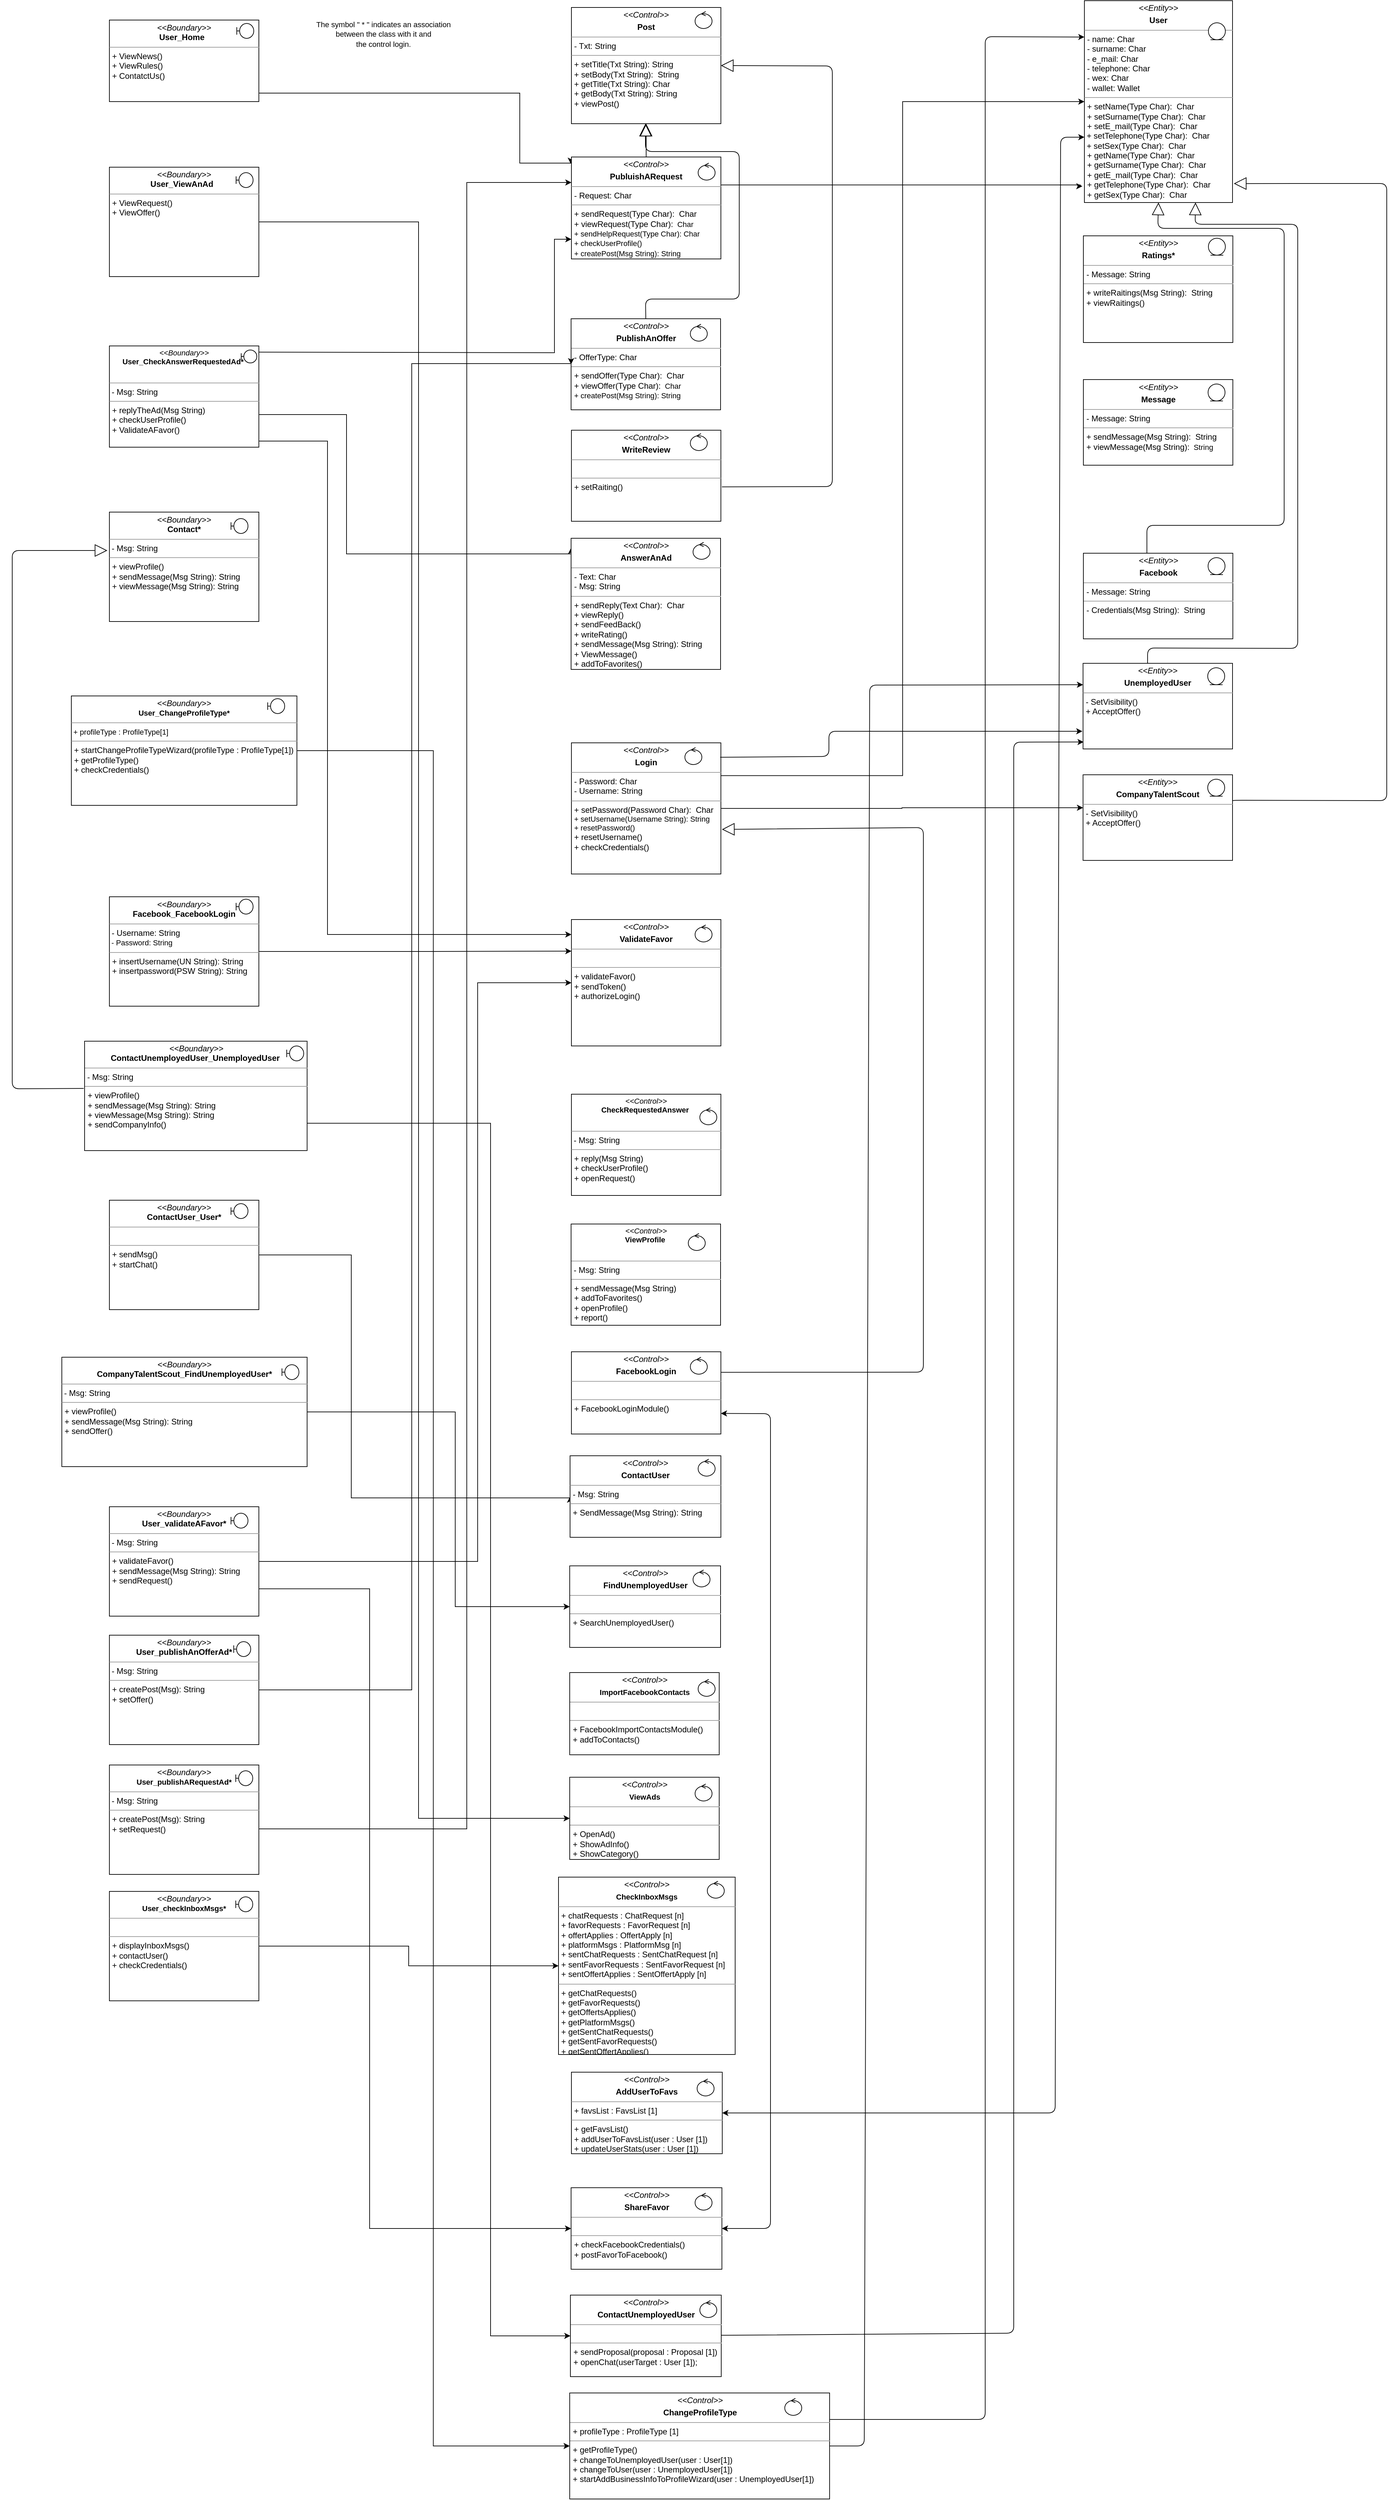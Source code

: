 <mxfile version="12.4.8" type="device"><diagram name="Page-1" id="c4acf3e9-155e-7222-9cf6-157b1a14988f"><mxGraphModel dx="2906" dy="499" grid="0" gridSize="10" guides="1" tooltips="1" connect="1" arrows="1" fold="1" page="1" pageScale="1" pageWidth="1600" pageHeight="1200" background="#ffffff" math="0" shadow="0"><root><mxCell id="0"/><mxCell id="1" parent="0"/><mxCell id="lojMLrawrrMtU298ikHe-1" value="&lt;p style=&quot;margin: 0px ; margin-top: 4px ; text-align: center&quot;&gt;&lt;font style=&quot;font-size: 12px&quot;&gt;&lt;i&gt;&amp;lt;&amp;lt;Control&amp;gt;&amp;gt;&lt;/i&gt;&lt;br&gt;&lt;/font&gt;&lt;/p&gt;&lt;p style=&quot;margin: 0px ; margin-top: 4px ; text-align: center&quot;&gt;&lt;b style=&quot;font-size: 11px&quot;&gt;ViewAds&lt;/b&gt;&lt;br&gt;&lt;/p&gt;&lt;hr size=&quot;1&quot;&gt;&lt;p style=&quot;margin: 0px 0px 0px 4px&quot;&gt;&lt;font style=&quot;font-size: 12px&quot;&gt;&lt;br&gt;&lt;/font&gt;&lt;/p&gt;&lt;hr size=&quot;1&quot;&gt;&lt;p style=&quot;margin: 0px 0px 0px 4px&quot;&gt;+ OpenAd()&lt;/p&gt;&lt;p style=&quot;margin: 0px 0px 0px 4px&quot;&gt;+ ShowAdInfo()&lt;/p&gt;&lt;p style=&quot;margin: 0px 0px 0px 4px&quot;&gt;+ ShowCategory()&lt;/p&gt;" style="verticalAlign=top;align=left;overflow=fill;fontSize=12;fontFamily=Helvetica;html=1;rounded=0;shadow=0;comic=0;labelBackgroundColor=none;strokeWidth=1" parent="1" vertex="1"><mxGeometry x="431.5" y="2625" width="220" height="121" as="geometry"/></mxCell><mxCell id="k34qeXfR0Qo-PCBVSFpc-10" value="" style="edgeStyle=orthogonalEdgeStyle;rounded=0;orthogonalLoop=1;jettySize=auto;html=1;" parent="1" source="5d2195bd80daf111-18" edge="1"><mxGeometry relative="1" as="geometry"><mxPoint x="433" y="251" as="targetPoint"/><Array as="points"><mxPoint x="358" y="147"/><mxPoint x="358" y="250"/></Array></mxGeometry></mxCell><mxCell id="5d2195bd80daf111-18" value="&lt;p style=&quot;margin: 0px ; margin-top: 4px ; text-align: center&quot;&gt;&lt;i&gt;&amp;lt;&amp;lt;Boundary&amp;gt;&amp;gt;&lt;/i&gt;&lt;br&gt;&lt;b&gt;User_Home&amp;nbsp;&lt;/b&gt;&lt;b&gt;&amp;nbsp;&lt;/b&gt;&lt;/p&gt;&lt;hr size=&quot;1&quot;&gt;&lt;p style=&quot;margin: 0px 0px 0px 4px&quot;&gt;+ ViewNews()&lt;br&gt;+ ViewRules()&lt;/p&gt;&lt;p style=&quot;margin: 0px 0px 0px 4px&quot;&gt;+ ContatctUs()&lt;/p&gt;&lt;p style=&quot;margin: 0px 0px 0px 4px&quot;&gt;&lt;br&gt;&lt;/p&gt;" style="verticalAlign=top;align=left;overflow=fill;fontSize=12;fontFamily=Helvetica;html=1;rounded=0;shadow=0;comic=0;labelBackgroundColor=none;strokeWidth=1" parent="1" vertex="1"><mxGeometry x="-246" y="39.5" width="220" height="120" as="geometry"/></mxCell><mxCell id="mi70s_dDfHyVeeevijjB-1" value="&lt;p style=&quot;margin: 0px ; margin-top: 4px ; text-align: center&quot;&gt;&lt;font style=&quot;font-size: 12px&quot;&gt;&lt;i&gt;&amp;lt;&amp;lt;Control&amp;gt;&amp;gt;&lt;/i&gt;&lt;br&gt;&lt;/font&gt;&lt;/p&gt;&lt;p style=&quot;margin: 0px ; margin-top: 4px ; text-align: center&quot;&gt;&lt;b&gt;PublishAnOffer&lt;/b&gt;&lt;br&gt;&lt;/p&gt;&lt;hr size=&quot;1&quot;&gt;&lt;p style=&quot;margin: 0px 0px 0px 4px&quot;&gt;&lt;font style=&quot;font-size: 12px&quot;&gt;- OfferType: Char&lt;br&gt;&lt;/font&gt;&lt;/p&gt;&lt;hr size=&quot;1&quot;&gt;&lt;p style=&quot;margin: 0px 0px 0px 4px&quot;&gt;+ sendOffer(Type Char):&amp;nbsp; Char&lt;br&gt;+ viewOffer(Type Char):&lt;font style=&quot;font-size: 11px&quot;&gt;&amp;nbsp; Char&lt;/font&gt;&lt;/p&gt;&lt;p style=&quot;margin: 0px 0px 0px 4px&quot;&gt;&lt;font style=&quot;font-size: 11px&quot;&gt;+ createPost(Msg String): String&lt;/font&gt;&lt;/p&gt;" style="verticalAlign=top;align=left;overflow=fill;fontSize=12;fontFamily=Helvetica;html=1;rounded=0;shadow=0;comic=0;labelBackgroundColor=none;strokeWidth=1" parent="1" vertex="1"><mxGeometry x="433.5" y="479" width="220" height="134" as="geometry"/></mxCell><mxCell id="mi70s_dDfHyVeeevijjB-4" value="&lt;p style=&quot;margin: 0px ; margin-top: 4px ; text-align: center&quot;&gt;&lt;i&gt;&amp;lt;&amp;lt;Control&amp;gt;&amp;gt;&lt;/i&gt;&lt;br&gt;&lt;/p&gt;&lt;p style=&quot;margin: 0px ; margin-top: 4px ; text-align: center&quot;&gt;&lt;b&gt;Post&lt;/b&gt;&lt;/p&gt;&lt;hr size=&quot;1&quot;&gt;&lt;p style=&quot;margin: 0px ; margin-left: 4px&quot;&gt;- Txt: String&lt;br&gt;&lt;/p&gt;&lt;hr size=&quot;1&quot;&gt;&lt;p style=&quot;margin: 0px ; margin-left: 4px&quot;&gt;+ setTitle(Txt String): String&lt;br&gt;+ setBody(Txt String):&amp;nbsp; String&lt;/p&gt;&lt;p style=&quot;margin: 0px ; margin-left: 4px&quot;&gt;+ getTitle(Txt String): Char&lt;br&gt;+ getBody(Txt String): String&lt;br&gt;&lt;/p&gt;&lt;p style=&quot;margin: 0px ; margin-left: 4px&quot;&gt;+ viewPost()&lt;/p&gt;" style="verticalAlign=top;align=left;overflow=fill;fontSize=12;fontFamily=Helvetica;html=1;rounded=0;shadow=0;comic=0;labelBackgroundColor=none;strokeWidth=1" parent="1" vertex="1"><mxGeometry x="434" y="21" width="220" height="171" as="geometry"/></mxCell><mxCell id="k34qeXfR0Qo-PCBVSFpc-33" style="edgeStyle=orthogonalEdgeStyle;rounded=0;orthogonalLoop=1;jettySize=auto;html=1;exitX=1.003;exitY=0.274;exitDx=0;exitDy=0;exitPerimeter=0;" parent="1" source="mi70s_dDfHyVeeevijjB-14" edge="1"><mxGeometry relative="1" as="geometry"><Array as="points"><mxPoint x="1183" y="282"/><mxPoint x="1183" y="284"/></Array><mxPoint x="1186" y="284" as="targetPoint"/></mxGeometry></mxCell><mxCell id="mi70s_dDfHyVeeevijjB-14" value="&lt;p style=&quot;margin: 4px 0px 0px ; text-align: center&quot;&gt;&lt;i&gt;&amp;lt;&amp;lt;Control&amp;gt;&amp;gt;&lt;/i&gt;&lt;br&gt;&lt;/p&gt;&lt;p style=&quot;margin: 0px ; margin-top: 4px ; text-align: center&quot;&gt;&lt;b&gt;PubluishARequest&lt;/b&gt;&lt;br&gt;&lt;/p&gt;&lt;hr size=&quot;1&quot;&gt;&lt;p style=&quot;margin: 0px 0px 0px 4px&quot;&gt;&lt;font style=&quot;font-size: 12px&quot;&gt;- Request: Char&lt;br&gt;&lt;/font&gt;&lt;/p&gt;&lt;hr size=&quot;1&quot;&gt;&lt;p style=&quot;margin: 0px 0px 0px 4px&quot;&gt;+ sendRequest(Type Char):&amp;nbsp; Char&lt;br&gt;+ viewRequest(Type Char):&lt;font style=&quot;font-size: 11px&quot;&gt;&amp;nbsp; Char&lt;/font&gt;&lt;br&gt;&lt;/p&gt;&lt;p style=&quot;margin: 0px 0px 0px 4px&quot;&gt;&lt;font style=&quot;font-size: 11px&quot;&gt;+ sendHelpRequest(Type Char): Char&lt;/font&gt;&lt;/p&gt;&lt;p style=&quot;margin: 0px 0px 0px 4px&quot;&gt;&lt;font style=&quot;font-size: 11px&quot;&gt;+ checkUserProfile()&lt;/font&gt;&lt;/p&gt;&lt;p style=&quot;margin: 0px 0px 0px 4px&quot;&gt;&lt;font style=&quot;font-size: 11px&quot;&gt;+ createPost(Msg String): String&lt;br&gt;&lt;/font&gt;&lt;/p&gt;" style="verticalAlign=top;align=left;overflow=fill;fontSize=12;fontFamily=Helvetica;html=1;rounded=0;shadow=0;comic=0;labelBackgroundColor=none;strokeWidth=1" parent="1" vertex="1"><mxGeometry x="434" y="241" width="220" height="150" as="geometry"/></mxCell><mxCell id="pM2Tivx6peTKaL3jVOoH-1" style="edgeStyle=orthogonalEdgeStyle;rounded=0;orthogonalLoop=1;jettySize=auto;html=1;entryX=0;entryY=0.5;entryDx=0;entryDy=0;" parent="1" source="mi70s_dDfHyVeeevijjB-16" target="lojMLrawrrMtU298ikHe-1" edge="1"><mxGeometry relative="1" as="geometry"><Array as="points"><mxPoint x="209" y="337"/><mxPoint x="209" y="2686"/></Array></mxGeometry></mxCell><mxCell id="mi70s_dDfHyVeeevijjB-16" value="&lt;p style=&quot;margin: 0px ; margin-top: 4px ; text-align: center&quot;&gt;&lt;i&gt;&amp;lt;&amp;lt;Boundary&amp;gt;&amp;gt;&lt;/i&gt;&lt;br&gt;&lt;b&gt;User_ViewAnAd&amp;nbsp;&lt;/b&gt;&lt;b&gt;&amp;nbsp;&lt;/b&gt;&lt;/p&gt;&lt;hr size=&quot;1&quot;&gt;&lt;p style=&quot;margin: 0px 0px 0px 4px&quot;&gt;&lt;span&gt;+ ViewRequest()&lt;/span&gt;&lt;br&gt;&lt;/p&gt;&lt;p style=&quot;margin: 0px 0px 0px 4px&quot;&gt;+ ViewOffer()&lt;/p&gt;&lt;p style=&quot;margin: 0px 0px 0px 4px&quot;&gt;&lt;br&gt;&lt;/p&gt;&amp;nbsp;" style="verticalAlign=top;align=left;overflow=fill;fontSize=12;fontFamily=Helvetica;html=1;rounded=0;shadow=0;comic=0;labelBackgroundColor=none;strokeWidth=1" parent="1" vertex="1"><mxGeometry x="-246" y="256" width="220" height="161" as="geometry"/></mxCell><mxCell id="mi70s_dDfHyVeeevijjB-22" value="&lt;p style=&quot;margin: 0px ; margin-top: 4px ; text-align: center&quot;&gt;&lt;i style=&quot;font-weight: normal&quot;&gt;&amp;lt;&amp;lt;Boundary&amp;gt;&amp;gt;&lt;/i&gt;&lt;br&gt;&lt;span&gt;Contact*&lt;/span&gt;&lt;/p&gt;&lt;hr size=&quot;1&quot;&gt;&lt;p style=&quot;margin: 0px 0px 0px 4px&quot;&gt;&lt;/p&gt;&lt;font style=&quot;font-size: 11px&quot;&gt;&lt;span style=&quot;font-size: 12px&quot;&gt;&amp;nbsp;&lt;span style=&quot;font-weight: normal&quot;&gt;- Msg: String&lt;/span&gt;&lt;/span&gt;&lt;span style=&quot;font-weight: normal&quot;&gt;&lt;br&gt;&lt;/span&gt;&lt;hr size=&quot;1&quot; style=&quot;font-size: 12px&quot;&gt;&lt;p style=&quot;font-size: 12px ; margin: 0px 0px 0px 4px&quot;&gt;&lt;span style=&quot;font-weight: normal&quot;&gt;+ viewProfile()&lt;br&gt;&lt;/span&gt;&lt;/p&gt;&lt;p style=&quot;font-size: 12px ; margin: 0px 0px 0px 4px&quot;&gt;&lt;span style=&quot;font-weight: normal&quot;&gt;+ sendMessage(Msg String): String&lt;/span&gt;&lt;/p&gt;&lt;p style=&quot;font-size: 12px ; margin: 0px 0px 0px 4px&quot;&gt;&lt;span style=&quot;font-weight: normal&quot;&gt;+ viewMessage(Msg String): String&lt;/span&gt;&lt;/p&gt;&lt;/font&gt;" style="verticalAlign=top;align=left;overflow=fill;fontSize=12;fontFamily=Helvetica;html=1;rounded=0;shadow=0;comic=0;labelBackgroundColor=none;strokeWidth=1;fontStyle=1" parent="1" vertex="1"><mxGeometry x="-246" y="763.5" width="220" height="161" as="geometry"/></mxCell><mxCell id="mi70s_dDfHyVeeevijjB-24" value="&lt;p style=&quot;margin: 4px 0px 0px ; text-align: center&quot;&gt;&lt;i&gt;&amp;lt;&amp;lt;Entity&amp;gt;&amp;gt;&lt;/i&gt;&lt;/p&gt;&lt;p style=&quot;margin: 0px ; margin-top: 4px ; text-align: center&quot;&gt;&lt;b&gt;Message&lt;/b&gt;&lt;/p&gt;&lt;hr size=&quot;1&quot;&gt;&lt;p style=&quot;margin: 0px 0px 0px 4px&quot;&gt;&lt;font style=&quot;font-size: 12px&quot;&gt;- Message: String&lt;br&gt;&lt;/font&gt;&lt;/p&gt;&lt;hr size=&quot;1&quot;&gt;&lt;p style=&quot;margin: 0px 0px 0px 4px&quot;&gt;+ sendMessage(Msg String):&amp;nbsp; String&lt;br&gt;+ viewMessage(Msg String):&lt;font style=&quot;font-size: 11px&quot;&gt;&amp;nbsp; String&lt;/font&gt;&lt;br&gt;&lt;/p&gt;" style="verticalAlign=top;align=left;overflow=fill;fontSize=12;fontFamily=Helvetica;html=1;rounded=0;shadow=0;comic=0;labelBackgroundColor=none;strokeWidth=1" parent="1" vertex="1"><mxGeometry x="1187.5" y="568.5" width="220" height="126" as="geometry"/></mxCell><mxCell id="k34qeXfR0Qo-PCBVSFpc-25" style="edgeStyle=orthogonalEdgeStyle;rounded=0;orthogonalLoop=1;jettySize=auto;html=1;entryX=0;entryY=0.073;entryDx=0;entryDy=0;entryPerimeter=0;" parent="1" source="7pXymCsoFJttCotQ9FJw-1" target="k34qeXfR0Qo-PCBVSFpc-22" edge="1"><mxGeometry relative="1" as="geometry"><mxPoint x="386" y="784" as="targetPoint"/><Array as="points"><mxPoint x="103" y="620"/><mxPoint x="103" y="825"/></Array><mxPoint x="-26" y="619.588" as="sourcePoint"/></mxGeometry></mxCell><mxCell id="k34qeXfR0Qo-PCBVSFpc-43" style="edgeStyle=orthogonalEdgeStyle;rounded=0;orthogonalLoop=1;jettySize=auto;html=1;" parent="1" source="7pXymCsoFJttCotQ9FJw-1" target="k34qeXfR0Qo-PCBVSFpc-40" edge="1"><mxGeometry relative="1" as="geometry"><Array as="points"><mxPoint x="75" y="659"/><mxPoint x="75" y="1385"/></Array><mxPoint x="-26" y="659.588" as="sourcePoint"/></mxGeometry></mxCell><mxCell id="k34qeXfR0Qo-PCBVSFpc-44" style="edgeStyle=orthogonalEdgeStyle;rounded=0;orthogonalLoop=1;jettySize=auto;html=1;exitX=0.912;exitY=0.165;exitDx=0;exitDy=0;exitPerimeter=0;" parent="1" source="7pXymCsoFJttCotQ9FJw-2" edge="1"><mxGeometry relative="1" as="geometry"><mxPoint x="434" y="362" as="targetPoint"/><Array as="points"><mxPoint x="-28" y="529"/><mxPoint x="409" y="529"/><mxPoint x="409" y="362"/></Array><mxPoint x="-26" y="529" as="sourcePoint"/></mxGeometry></mxCell><mxCell id="mi70s_dDfHyVeeevijjB-29" value="&lt;p style=&quot;margin: 0px ; margin-top: 4px ; text-align: center&quot;&gt;&lt;i&gt;&amp;lt;&amp;lt;Entity&amp;gt;&amp;gt;&lt;/i&gt;&lt;br&gt;&lt;/p&gt;&lt;p style=&quot;margin: 0px ; margin-top: 4px ; text-align: center&quot;&gt;&lt;b&gt;User&lt;/b&gt;&lt;/p&gt;&lt;hr size=&quot;1&quot;&gt;&lt;p style=&quot;margin: 0px 0px 0px 4px&quot;&gt;&lt;font style=&quot;font-size: 12px&quot;&gt;- name: Char&lt;br&gt;&lt;/font&gt;&lt;/p&gt;&lt;p style=&quot;margin: 0px 0px 0px 4px&quot;&gt;&lt;font style=&quot;font-size: 12px&quot;&gt;- surname: Char&lt;br&gt;&lt;/font&gt;&lt;/p&gt;&lt;p style=&quot;margin: 0px 0px 0px 4px&quot;&gt;&lt;font style=&quot;font-size: 12px&quot;&gt;- e_mail: Char&lt;br&gt;&lt;/font&gt;&lt;/p&gt;&lt;p style=&quot;margin: 0px 0px 0px 4px&quot;&gt;&lt;font style=&quot;font-size: 12px&quot;&gt;- telephone: Char &lt;br&gt;&lt;/font&gt;&lt;/p&gt;&lt;p style=&quot;margin: 0px 0px 0px 4px&quot;&gt;&lt;font style=&quot;font-size: 12px&quot;&gt;- wex: Char&lt;/font&gt;&lt;/p&gt;&lt;p style=&quot;margin: 0px 0px 0px 4px&quot;&gt;&lt;font style=&quot;font-size: 12px&quot;&gt;- wallet: Wallet &lt;br&gt;&lt;/font&gt;&lt;/p&gt;&lt;hr size=&quot;1&quot;&gt;&lt;p style=&quot;margin: 0px 0px 0px 4px&quot;&gt;+ setName(Type Char):&amp;nbsp; Char&lt;/p&gt;&lt;p style=&quot;margin: 0px 0px 0px 4px&quot;&gt;+ setSurname(Type Char):&amp;nbsp; Char&lt;br&gt;+ setE_mail(Type Char):&amp;nbsp; Char&lt;br&gt;&lt;/p&gt;&amp;nbsp;+ setTelephone(Type Char):&amp;nbsp; Char&amp;nbsp;&lt;br&gt;&amp;nbsp;+ setSex(Type Char):&amp;nbsp; Char&lt;br&gt;&lt;p style=&quot;margin: 0px 0px 0px 4px&quot;&gt;+ getName(Type Char):&amp;nbsp; Char&lt;/p&gt;&lt;p style=&quot;margin: 0px 0px 0px 4px&quot;&gt;+ getSurname(Type Char):&amp;nbsp; Char&lt;br&gt;+ getE_mail(Type Char):&amp;nbsp; Char&lt;br&gt;&lt;/p&gt;&lt;p style=&quot;margin: 0px 0px 0px 4px&quot;&gt;+ getTelephone(Type Char):&amp;nbsp; Char&amp;nbsp;&lt;br&gt;+ getSex(Type Char):&amp;nbsp; Char&lt;br&gt;&lt;/p&gt;&lt;p style=&quot;margin: 0px 0px 0px 4px&quot;&gt;&lt;br&gt;&lt;/p&gt;" style="verticalAlign=top;align=left;overflow=fill;fontSize=12;fontFamily=Helvetica;html=1;rounded=0;shadow=0;comic=0;labelBackgroundColor=none;strokeWidth=1" parent="1" vertex="1"><mxGeometry x="1189" y="11" width="218" height="297" as="geometry"/></mxCell><mxCell id="k34qeXfR0Qo-PCBVSFpc-1" value="" style="shape=umlBoundary;whiteSpace=wrap;html=1;" parent="1" vertex="1"><mxGeometry x="-58.5" y="44.5" width="25" height="22" as="geometry"/></mxCell><mxCell id="k34qeXfR0Qo-PCBVSFpc-2" value="" style="ellipse;shape=umlEntity;whiteSpace=wrap;html=1;" parent="1" vertex="1"><mxGeometry x="1371.5" y="43.5" width="25" height="25" as="geometry"/></mxCell><mxCell id="k34qeXfR0Qo-PCBVSFpc-5" value="" style="ellipse;shape=umlControl;whiteSpace=wrap;html=1;" parent="1" vertex="1"><mxGeometry x="620.5" y="250" width="25" height="25" as="geometry"/></mxCell><mxCell id="k34qeXfR0Qo-PCBVSFpc-6" value="" style="ellipse;shape=umlControl;whiteSpace=wrap;html=1;" parent="1" vertex="1"><mxGeometry x="609" y="487" width="25" height="25" as="geometry"/></mxCell><mxCell id="k34qeXfR0Qo-PCBVSFpc-11" value="" style="shape=umlBoundary;whiteSpace=wrap;html=1;" parent="1" vertex="1"><mxGeometry x="-59.5" y="264" width="25" height="22" as="geometry"/></mxCell><mxCell id="k34qeXfR0Qo-PCBVSFpc-12" value="&lt;p style=&quot;margin: 0px ; margin-top: 4px ; text-align: center&quot;&gt;&lt;i&gt;&amp;lt;&amp;lt;Entity&amp;gt;&amp;gt;&lt;/i&gt;&lt;br&gt;&lt;/p&gt;&lt;p style=&quot;margin: 0px ; margin-top: 4px ; text-align: center&quot;&gt;&lt;b&gt;Ratings*&lt;/b&gt;&lt;/p&gt;&lt;hr size=&quot;1&quot;&gt;&lt;p style=&quot;margin: 0px 0px 0px 4px&quot;&gt;&lt;/p&gt;&lt;p style=&quot;margin: 0px 0px 0px 4px&quot;&gt;- Message: String&lt;br&gt;&lt;/p&gt;&lt;hr size=&quot;1&quot;&gt;&lt;p style=&quot;margin: 0px 0px 0px 4px&quot;&gt;+ writeRaitings(Msg String):&amp;nbsp; String&lt;br&gt;+ viewRaitings()&lt;/p&gt;&lt;p style=&quot;margin: 0px 0px 0px 4px&quot;&gt;&lt;br&gt;&lt;/p&gt;" style="verticalAlign=top;align=left;overflow=fill;fontSize=12;fontFamily=Helvetica;html=1;rounded=0;shadow=0;comic=0;labelBackgroundColor=none;strokeWidth=1" parent="1" vertex="1"><mxGeometry x="1187.5" y="357" width="220" height="157" as="geometry"/></mxCell><mxCell id="k34qeXfR0Qo-PCBVSFpc-13" value="" style="ellipse;shape=umlEntity;whiteSpace=wrap;html=1;" parent="1" vertex="1"><mxGeometry x="1371.5" y="360.5" width="25" height="25" as="geometry"/></mxCell><mxCell id="k34qeXfR0Qo-PCBVSFpc-16" value="" style="ellipse;shape=umlEntity;whiteSpace=wrap;html=1;" parent="1" vertex="1"><mxGeometry x="1371" y="575" width="25" height="25" as="geometry"/></mxCell><mxCell id="k34qeXfR0Qo-PCBVSFpc-18" value="" style="shape=umlBoundary;whiteSpace=wrap;html=1;fontStyle=1" parent="1" vertex="1"><mxGeometry x="-67" y="773" width="25" height="22" as="geometry"/></mxCell><mxCell id="k34qeXfR0Qo-PCBVSFpc-22" value="&lt;p style=&quot;margin: 0px ; margin-top: 4px ; text-align: center&quot;&gt;&lt;font style=&quot;font-size: 12px&quot;&gt;&lt;i&gt;&amp;lt;&amp;lt;Control&amp;gt;&amp;gt;&lt;/i&gt;&lt;br&gt;&lt;/font&gt;&lt;/p&gt;&lt;p style=&quot;margin: 0px ; margin-top: 4px ; text-align: center&quot;&gt;&lt;b&gt;AnswerAnAd&lt;/b&gt;&lt;br&gt;&lt;/p&gt;&lt;hr size=&quot;1&quot;&gt;&lt;p style=&quot;margin: 0px 0px 0px 4px&quot;&gt;&lt;font style=&quot;font-size: 12px&quot;&gt;- Text: Char&lt;br&gt;&lt;/font&gt;&lt;/p&gt;&lt;p style=&quot;margin: 0px 0px 0px 4px&quot;&gt;&lt;font style=&quot;font-size: 12px&quot;&gt;- Msg: String&lt;/font&gt;&lt;/p&gt;&lt;hr size=&quot;1&quot;&gt;&lt;p style=&quot;margin: 0px 0px 0px 4px&quot;&gt;+ sendReply(Text Char):&amp;nbsp; Char&lt;br&gt;+ viewReply()&lt;br&gt;&lt;/p&gt;&lt;p style=&quot;margin: 0px 0px 0px 4px&quot;&gt;+ sendFeedBack()&lt;/p&gt;&lt;p style=&quot;margin: 0px 0px 0px 4px&quot;&gt;+ writeRating()&lt;/p&gt;&lt;p style=&quot;margin: 0px 0px 0px 4px&quot;&gt;+ sendMessage(Msg String): String&lt;/p&gt;&lt;p style=&quot;margin: 0px 0px 0px 4px&quot;&gt;+ ViewMessage()&lt;/p&gt;&lt;p style=&quot;margin: 0px 0px 0px 4px&quot;&gt;+ addToFavorites()&lt;/p&gt;" style="verticalAlign=top;align=left;overflow=fill;fontSize=12;fontFamily=Helvetica;html=1;rounded=0;shadow=0;comic=0;labelBackgroundColor=none;strokeWidth=1" parent="1" vertex="1"><mxGeometry x="433.5" y="802" width="220" height="193" as="geometry"/></mxCell><mxCell id="k34qeXfR0Qo-PCBVSFpc-23" value="" style="ellipse;shape=umlControl;whiteSpace=wrap;html=1;" parent="1" vertex="1"><mxGeometry x="613" y="808" width="25" height="25" as="geometry"/></mxCell><mxCell id="k34qeXfR0Qo-PCBVSFpc-40" value="&lt;p style=&quot;margin: 0px ; margin-top: 4px ; text-align: center&quot;&gt;&lt;font style=&quot;font-size: 12px&quot;&gt;&lt;i&gt;&amp;lt;&amp;lt;Control&amp;gt;&amp;gt;&lt;/i&gt;&lt;br&gt;&lt;/font&gt;&lt;/p&gt;&lt;p style=&quot;margin: 0px ; margin-top: 4px ; text-align: center&quot;&gt;&lt;b&gt;ValidateFavor&lt;/b&gt;&lt;/p&gt;&lt;hr size=&quot;1&quot;&gt;&lt;p style=&quot;margin: 0px 0px 0px 4px&quot;&gt;&lt;br&gt;&lt;/p&gt;&lt;hr size=&quot;1&quot;&gt;&lt;p style=&quot;margin: 0px 0px 0px 4px&quot;&gt;+ validateFavor()&lt;/p&gt;&lt;p style=&quot;margin: 0px 0px 0px 4px&quot;&gt;+ sendToken()&lt;/p&gt;&lt;p style=&quot;margin: 0px 0px 0px 4px&quot;&gt;+ authorizeLogin()&lt;/p&gt;&lt;p style=&quot;margin: 0px 0px 0px 4px&quot;&gt;&lt;br&gt;&lt;/p&gt;" style="verticalAlign=top;align=left;overflow=fill;fontSize=12;fontFamily=Helvetica;html=1;rounded=0;shadow=0;comic=0;labelBackgroundColor=none;strokeWidth=1" parent="1" vertex="1"><mxGeometry x="434" y="1363" width="220" height="186" as="geometry"/></mxCell><mxCell id="k34qeXfR0Qo-PCBVSFpc-41" value="" style="ellipse;shape=umlControl;whiteSpace=wrap;html=1;" parent="1" vertex="1"><mxGeometry x="616" y="1371" width="25" height="25" as="geometry"/></mxCell><mxCell id="27g4lRYmnajEj6ruaBCk-1" value="" style="endArrow=block;endSize=16;endFill=0;html=1;entryX=0.5;entryY=1;entryDx=0;entryDy=0;exitX=0.5;exitY=0;exitDx=0;exitDy=0;" parent="1" source="mi70s_dDfHyVeeevijjB-14" target="mi70s_dDfHyVeeevijjB-4" edge="1"><mxGeometry width="160" relative="1" as="geometry"><mxPoint x="397.5" y="204.5" as="sourcePoint"/><mxPoint x="557.5" y="204.5" as="targetPoint"/></mxGeometry></mxCell><mxCell id="27g4lRYmnajEj6ruaBCk-2" value="" style="endArrow=block;endSize=16;endFill=0;html=1;entryX=0.5;entryY=1;entryDx=0;entryDy=0;exitX=0.5;exitY=0;exitDx=0;exitDy=0;" parent="1" source="mi70s_dDfHyVeeevijjB-1" edge="1"><mxGeometry width="160" relative="1" as="geometry"><mxPoint x="543" y="241" as="sourcePoint"/><mxPoint x="543" y="192" as="targetPoint"/><Array as="points"><mxPoint x="543" y="450"/><mxPoint x="681" y="450"/><mxPoint x="681" y="233"/><mxPoint x="543" y="233"/></Array></mxGeometry></mxCell><mxCell id="sc48G2Zl51CQX47MWMPz-5" value="" style="edgeStyle=orthogonalEdgeStyle;rounded=0;orthogonalLoop=1;jettySize=auto;html=1;entryX=0;entryY=0.25;entryDx=0;entryDy=0;" parent="1" source="_cNIpxSWDg_C1git-y9I-1" target="k34qeXfR0Qo-PCBVSFpc-40" edge="1"><mxGeometry relative="1" as="geometry"><mxPoint x="54" y="1410" as="targetPoint"/></mxGeometry></mxCell><mxCell id="_cNIpxSWDg_C1git-y9I-1" value="&lt;p style=&quot;margin: 0px ; margin-top: 4px ; text-align: center&quot;&gt;&lt;i&gt;&amp;lt;&amp;lt;Boundary&amp;gt;&amp;gt;&lt;/i&gt;&lt;br&gt;&lt;b&gt;Facebook_FacebookLogin&lt;/b&gt;&lt;/p&gt;&lt;hr size=&quot;1&quot;&gt;&lt;p style=&quot;margin: 0px 0px 0px 4px&quot;&gt;&lt;/p&gt;&lt;font style=&quot;font-size: 11px&quot;&gt;&lt;span style=&quot;font-size: 12px&quot;&gt;&amp;nbsp;- Username: String&lt;br&gt;&lt;/span&gt;&amp;nbsp;- Password: String&lt;br&gt;&lt;hr size=&quot;1&quot; style=&quot;font-size: 12px&quot;&gt;&lt;p style=&quot;font-size: 12px ; margin: 0px 0px 0px 4px&quot;&gt;&lt;span&gt;+ insertUsername(UN String): String&lt;/span&gt;&lt;br&gt;&lt;/p&gt;&lt;p style=&quot;font-size: 12px ; margin: 0px 0px 0px 4px&quot;&gt;+ insertpassword(PSW String): String&lt;/p&gt;&lt;/font&gt;" style="verticalAlign=top;align=left;overflow=fill;fontSize=12;fontFamily=Helvetica;html=1;rounded=0;shadow=0;comic=0;labelBackgroundColor=none;strokeWidth=1" parent="1" vertex="1"><mxGeometry x="-246" y="1329.5" width="220" height="161" as="geometry"/></mxCell><mxCell id="_cNIpxSWDg_C1git-y9I-3" value="" style="endArrow=block;endSize=16;endFill=0;html=1;exitX=-0.004;exitY=0.432;exitDx=0;exitDy=0;exitPerimeter=0;" parent="1" source="_cNIpxSWDg_C1git-y9I-5" edge="1"><mxGeometry width="160" relative="1" as="geometry"><mxPoint x="240" y="1613.016" as="sourcePoint"/><mxPoint x="-249" y="820" as="targetPoint"/><Array as="points"><mxPoint x="-389" y="1612"/><mxPoint x="-389" y="820"/></Array></mxGeometry></mxCell><mxCell id="2bjM21XtTxMXgq10O8hK-6" style="edgeStyle=orthogonalEdgeStyle;rounded=0;orthogonalLoop=1;jettySize=auto;html=1;exitX=1;exitY=0.75;exitDx=0;exitDy=0;entryX=0;entryY=0.5;entryDx=0;entryDy=0;" parent="1" source="_cNIpxSWDg_C1git-y9I-5" target="sDJFeQMzPUfz6LuC2ajy-1" edge="1"><mxGeometry relative="1" as="geometry"><Array as="points"><mxPoint x="315" y="1663"/><mxPoint x="315" y="3447"/></Array></mxGeometry></mxCell><mxCell id="_cNIpxSWDg_C1git-y9I-5" value="&lt;p style=&quot;margin: 0px ; margin-top: 4px ; text-align: center&quot;&gt;&lt;i&gt;&amp;lt;&amp;lt;Boundary&amp;gt;&amp;gt;&lt;/i&gt;&lt;br&gt;&lt;b&gt;ContactUnemployedUser_UnemployedUser&amp;nbsp;&lt;/b&gt;&lt;/p&gt;&lt;hr size=&quot;1&quot;&gt;&lt;p style=&quot;margin: 0px 0px 0px 4px&quot;&gt;&lt;/p&gt;&lt;font style=&quot;font-size: 11px&quot;&gt;&lt;span style=&quot;font-size: 12px&quot;&gt;&amp;nbsp;- Msg: String&lt;/span&gt;&lt;br&gt;&lt;hr size=&quot;1&quot; style=&quot;font-size: 12px&quot;&gt;&lt;p style=&quot;font-size: 12px ; margin: 0px 0px 0px 4px&quot;&gt;+ viewProfile()&lt;br&gt;&lt;/p&gt;&lt;p style=&quot;font-size: 12px ; margin: 0px 0px 0px 4px&quot;&gt;+ sendMessage(Msg String): String&lt;/p&gt;&lt;p style=&quot;font-size: 12px ; margin: 0px 0px 0px 4px&quot;&gt;+ viewMessage(Msg String): String&lt;/p&gt;&lt;p style=&quot;font-size: 12px ; margin: 0px 0px 0px 4px&quot;&gt;+ sendCompanyInfo()&lt;/p&gt;&lt;/font&gt;" style="verticalAlign=top;align=left;overflow=fill;fontSize=12;fontFamily=Helvetica;html=1;rounded=0;shadow=0;comic=0;labelBackgroundColor=none;strokeWidth=1" parent="1" vertex="1"><mxGeometry x="-282.5" y="1542" width="327.5" height="161" as="geometry"/></mxCell><mxCell id="2bjM21XtTxMXgq10O8hK-2" style="edgeStyle=orthogonalEdgeStyle;rounded=0;orthogonalLoop=1;jettySize=auto;html=1;entryX=0;entryY=0.5;entryDx=0;entryDy=0;" parent="1" source="kf_5lWBpY8_cl9l-BEsJ-1" target="VHNQt_sBpQue1ZKYtKHv-12" edge="1"><mxGeometry relative="1" as="geometry"><Array as="points"><mxPoint x="263" y="2088"/><mxPoint x="263" y="2374"/></Array></mxGeometry></mxCell><mxCell id="kf_5lWBpY8_cl9l-BEsJ-1" value="&lt;p style=&quot;margin: 0px ; margin-top: 4px ; text-align: center&quot;&gt;&lt;i&gt;&amp;lt;&amp;lt;Boundary&amp;gt;&amp;gt;&lt;/i&gt;&lt;br&gt;&lt;b&gt;CompanyTalentScout_FindUnemployedUser*&lt;/b&gt;&lt;/p&gt;&lt;hr size=&quot;1&quot;&gt;&lt;p style=&quot;margin: 0px 0px 0px 4px&quot;&gt;&lt;/p&gt;&lt;font style=&quot;font-size: 11px&quot;&gt;&lt;span style=&quot;font-size: 12px&quot;&gt;&amp;nbsp;- Msg: String&lt;/span&gt;&lt;br&gt;&lt;hr size=&quot;1&quot; style=&quot;font-size: 12px&quot;&gt;&lt;p style=&quot;font-size: 12px ; margin: 0px 0px 0px 4px&quot;&gt;+ viewProfile()&lt;br&gt;&lt;/p&gt;&lt;p style=&quot;font-size: 12px ; margin: 0px 0px 0px 4px&quot;&gt;+ sendMessage(Msg String): String&lt;/p&gt;&lt;p style=&quot;font-size: 12px ; margin: 0px 0px 0px 4px&quot;&gt;+ sendOffer()&lt;br&gt;&lt;/p&gt;&lt;/font&gt;" style="verticalAlign=top;align=left;overflow=fill;fontSize=12;fontFamily=Helvetica;html=1;rounded=0;shadow=0;comic=0;labelBackgroundColor=none;strokeWidth=1" parent="1" vertex="1"><mxGeometry x="-316" y="2007" width="361" height="161" as="geometry"/></mxCell><mxCell id="kf_5lWBpY8_cl9l-BEsJ-2" value="" style="shape=umlBoundary;whiteSpace=wrap;html=1;" parent="1" vertex="1"><mxGeometry x="8" y="2018" width="25" height="22" as="geometry"/></mxCell><mxCell id="kf_5lWBpY8_cl9l-BEsJ-8" value="" style="shape=umlBoundary;whiteSpace=wrap;html=1;" parent="1" vertex="1"><mxGeometry x="-59.5" y="1333" width="25" height="22" as="geometry"/></mxCell><mxCell id="kf_5lWBpY8_cl9l-BEsJ-9" value="" style="shape=umlBoundary;whiteSpace=wrap;html=1;" parent="1" vertex="1"><mxGeometry x="15" y="1549" width="25" height="22" as="geometry"/></mxCell><mxCell id="2bjM21XtTxMXgq10O8hK-3" style="edgeStyle=orthogonalEdgeStyle;rounded=0;orthogonalLoop=1;jettySize=auto;html=1;entryX=0;entryY=0.5;entryDx=0;entryDy=0;" parent="1" source="kf_5lWBpY8_cl9l-BEsJ-10" target="k34qeXfR0Qo-PCBVSFpc-40" edge="1"><mxGeometry relative="1" as="geometry"><Array as="points"><mxPoint x="296" y="2308"/><mxPoint x="296" y="1456"/></Array></mxGeometry></mxCell><mxCell id="2bjM21XtTxMXgq10O8hK-4" style="edgeStyle=orthogonalEdgeStyle;rounded=0;orthogonalLoop=1;jettySize=auto;html=1;exitX=1;exitY=0.75;exitDx=0;exitDy=0;entryX=0;entryY=0.5;entryDx=0;entryDy=0;" parent="1" source="kf_5lWBpY8_cl9l-BEsJ-10" target="lojMLrawrrMtU298ikHe-8" edge="1"><mxGeometry relative="1" as="geometry"><mxPoint x="68.882" y="2387.353" as="targetPoint"/><Array as="points"><mxPoint x="137" y="2348"/><mxPoint x="137" y="3289"/></Array></mxGeometry></mxCell><mxCell id="kf_5lWBpY8_cl9l-BEsJ-10" value="&lt;p style=&quot;margin: 0px ; margin-top: 4px ; text-align: center&quot;&gt;&lt;i&gt;&amp;lt;&amp;lt;Boundary&amp;gt;&amp;gt;&lt;/i&gt;&lt;br&gt;&lt;b&gt;User_validateAFavor*&lt;/b&gt;&lt;/p&gt;&lt;hr size=&quot;1&quot;&gt;&lt;p style=&quot;margin: 0px 0px 0px 4px&quot;&gt;&lt;/p&gt;&lt;font style=&quot;font-size: 11px&quot;&gt;&lt;span style=&quot;font-size: 12px&quot;&gt;&amp;nbsp;- Msg: String&lt;/span&gt;&lt;br&gt;&lt;hr size=&quot;1&quot; style=&quot;font-size: 12px&quot;&gt;&lt;p style=&quot;font-size: 12px ; margin: 0px 0px 0px 4px&quot;&gt;+ validateFavor()&lt;br&gt;&lt;/p&gt;&lt;p style=&quot;font-size: 12px ; margin: 0px 0px 0px 4px&quot;&gt;+ sendMessage(Msg String): String&lt;/p&gt;&lt;p style=&quot;font-size: 12px ; margin: 0px 0px 0px 4px&quot;&gt;+ sendRequest()&lt;br&gt;&lt;/p&gt;&lt;/font&gt;" style="verticalAlign=top;align=left;overflow=fill;fontSize=12;fontFamily=Helvetica;html=1;rounded=0;shadow=0;comic=0;labelBackgroundColor=none;strokeWidth=1" parent="1" vertex="1"><mxGeometry x="-246" y="2227" width="220" height="161" as="geometry"/></mxCell><mxCell id="kf_5lWBpY8_cl9l-BEsJ-11" value="" style="shape=umlBoundary;whiteSpace=wrap;html=1;" parent="1" vertex="1"><mxGeometry x="-67" y="2236.5" width="25" height="22" as="geometry"/></mxCell><mxCell id="VHNQt_sBpQue1ZKYtKHv-18" style="edgeStyle=orthogonalEdgeStyle;rounded=0;orthogonalLoop=1;jettySize=auto;html=1;entryX=0;entryY=0.5;entryDx=0;entryDy=0;" parent="1" source="kf_5lWBpY8_cl9l-BEsJ-14" target="mi70s_dDfHyVeeevijjB-1" edge="1"><mxGeometry relative="1" as="geometry"><Array as="points"><mxPoint x="199" y="2496"/><mxPoint x="199" y="545"/></Array></mxGeometry></mxCell><mxCell id="kf_5lWBpY8_cl9l-BEsJ-14" value="&lt;p style=&quot;margin: 0px ; margin-top: 4px ; text-align: center&quot;&gt;&lt;i&gt;&amp;lt;&amp;lt;Boundary&amp;gt;&amp;gt;&lt;/i&gt;&lt;br&gt;&lt;b&gt;User_publishAnOfferAd*&lt;/b&gt;&lt;/p&gt;&lt;hr size=&quot;1&quot;&gt;&lt;p style=&quot;margin: 0px 0px 0px 4px&quot;&gt;&lt;/p&gt;&lt;font style=&quot;font-size: 11px&quot;&gt;&lt;span style=&quot;font-size: 12px&quot;&gt;&amp;nbsp;- Msg: String&lt;/span&gt;&lt;br&gt;&lt;hr size=&quot;1&quot; style=&quot;font-size: 12px&quot;&gt;&lt;p style=&quot;font-size: 12px ; margin: 0px 0px 0px 4px&quot;&gt;+ createPost(Msg): String&lt;br&gt;&lt;/p&gt;&lt;p style=&quot;font-size: 12px ; margin: 0px 0px 0px 4px&quot;&gt;+ setOffer()&lt;/p&gt;&lt;p style=&quot;font-size: 12px ; margin: 0px 0px 0px 4px&quot;&gt;&lt;br&gt;&lt;/p&gt;&lt;/font&gt;" style="verticalAlign=top;align=left;overflow=fill;fontSize=12;fontFamily=Helvetica;html=1;rounded=0;shadow=0;comic=0;labelBackgroundColor=none;strokeWidth=1" parent="1" vertex="1"><mxGeometry x="-246" y="2416" width="220" height="161" as="geometry"/></mxCell><mxCell id="kf_5lWBpY8_cl9l-BEsJ-15" value="" style="shape=umlBoundary;whiteSpace=wrap;html=1;" parent="1" vertex="1"><mxGeometry x="-63" y="2425.5" width="25" height="22" as="geometry"/></mxCell><mxCell id="2bjM21XtTxMXgq10O8hK-7" style="edgeStyle=orthogonalEdgeStyle;rounded=0;orthogonalLoop=1;jettySize=auto;html=1;entryX=0;entryY=0.25;entryDx=0;entryDy=0;" parent="1" source="kf_5lWBpY8_cl9l-BEsJ-19" target="mi70s_dDfHyVeeevijjB-14" edge="1"><mxGeometry relative="1" as="geometry"><Array as="points"><mxPoint x="280" y="2701"/><mxPoint x="280" y="278"/></Array></mxGeometry></mxCell><mxCell id="kf_5lWBpY8_cl9l-BEsJ-19" value="&lt;p style=&quot;margin: 0px ; margin-top: 4px ; text-align: center&quot;&gt;&lt;i&gt;&amp;lt;&amp;lt;Boundary&amp;gt;&amp;gt;&lt;/i&gt;&lt;br&gt;&lt;b&gt;&lt;font style=&quot;font-size: 11px&quot;&gt;User_publishARequestAd*&lt;/font&gt;&lt;/b&gt;&lt;/p&gt;&lt;hr size=&quot;1&quot;&gt;&lt;p style=&quot;margin: 0px 0px 0px 4px&quot;&gt;&lt;/p&gt;&lt;font style=&quot;font-size: 11px&quot;&gt;&lt;span style=&quot;font-size: 12px&quot;&gt;&amp;nbsp;- Msg: String&lt;/span&gt;&lt;br&gt;&lt;hr size=&quot;1&quot; style=&quot;font-size: 12px&quot;&gt;&lt;p style=&quot;font-size: 12px ; margin: 0px 0px 0px 4px&quot;&gt;+ createPost(Msg): String&lt;br&gt;&lt;/p&gt;&lt;p style=&quot;font-size: 12px ; margin: 0px 0px 0px 4px&quot;&gt;+ setRequest()&lt;/p&gt;&lt;p style=&quot;font-size: 12px ; margin: 0px 0px 0px 4px&quot;&gt;&lt;br&gt;&lt;/p&gt;&lt;/font&gt;" style="verticalAlign=top;align=left;overflow=fill;fontSize=12;fontFamily=Helvetica;html=1;rounded=0;shadow=0;comic=0;labelBackgroundColor=none;strokeWidth=1" parent="1" vertex="1"><mxGeometry x="-246" y="2607" width="220" height="161" as="geometry"/></mxCell><mxCell id="kf_5lWBpY8_cl9l-BEsJ-20" value="" style="shape=umlBoundary;whiteSpace=wrap;html=1;" parent="1" vertex="1"><mxGeometry x="-60" y="2615.5" width="25" height="22" as="geometry"/></mxCell><mxCell id="kf_5lWBpY8_cl9l-BEsJ-22" value="" style="endArrow=block;endSize=16;endFill=0;html=1;entryX=0.5;entryY=1;entryDx=0;entryDy=0;" parent="1" edge="1" target="mi70s_dDfHyVeeevijjB-29"><mxGeometry width="160" relative="1" as="geometry"><mxPoint x="1281" y="825" as="sourcePoint"/><mxPoint x="1302.0" y="314.5" as="targetPoint"/><Array as="points"><mxPoint x="1281" y="783"/><mxPoint x="1483" y="783"/><mxPoint x="1483" y="346"/><mxPoint x="1297" y="346"/></Array></mxGeometry></mxCell><mxCell id="kf_5lWBpY8_cl9l-BEsJ-23" value="&lt;p style=&quot;margin: 4px 0px 0px ; text-align: center&quot;&gt;&lt;i&gt;&amp;lt;&amp;lt;Entity&amp;gt;&amp;gt;&lt;/i&gt;&lt;/p&gt;&lt;p style=&quot;margin: 0px ; margin-top: 4px ; text-align: center&quot;&gt;&lt;b&gt;Facebook&lt;/b&gt;&lt;/p&gt;&lt;hr size=&quot;1&quot;&gt;&lt;p style=&quot;margin: 0px 0px 0px 4px&quot;&gt;&lt;font style=&quot;font-size: 12px&quot;&gt;- Message: String&lt;br&gt;&lt;/font&gt;&lt;/p&gt;&lt;hr size=&quot;1&quot;&gt;&lt;p style=&quot;margin: 0px 0px 0px 4px&quot;&gt;- Credentials(Msg String):&amp;nbsp; String&lt;br&gt;&lt;br&gt;&lt;/p&gt;" style="verticalAlign=top;align=left;overflow=fill;fontSize=12;fontFamily=Helvetica;html=1;rounded=0;shadow=0;comic=0;labelBackgroundColor=none;strokeWidth=1" parent="1" vertex="1"><mxGeometry x="1187.5" y="824" width="220" height="126" as="geometry"/></mxCell><mxCell id="kf_5lWBpY8_cl9l-BEsJ-24" value="" style="ellipse;shape=umlEntity;whiteSpace=wrap;html=1;" parent="1" vertex="1"><mxGeometry x="1371" y="830.5" width="25" height="25" as="geometry"/></mxCell><mxCell id="iuMmONClYRVKtPBocYUW-1" value="&lt;p style=&quot;margin: 4px 0px 0px ; text-align: center&quot;&gt;&lt;i&gt;&amp;lt;&amp;lt;Entity&amp;gt;&amp;gt;&lt;/i&gt;&lt;/p&gt;&lt;p style=&quot;margin: 0px ; margin-top: 4px ; text-align: center&quot;&gt;&lt;b&gt;UnemployedUser&lt;/b&gt;&lt;/p&gt;&lt;hr size=&quot;1&quot;&gt;&lt;p style=&quot;margin: 0px 0px 0px 4px&quot;&gt;&lt;/p&gt;&lt;p style=&quot;margin: 0px 0px 0px 4px&quot;&gt;- SetVisibility()&amp;nbsp;&lt;br&gt;+ AcceptOffer()&lt;/p&gt;" style="verticalAlign=top;align=left;overflow=fill;fontSize=12;fontFamily=Helvetica;html=1;rounded=0;shadow=0;comic=0;labelBackgroundColor=none;strokeWidth=1" parent="1" vertex="1"><mxGeometry x="1187" y="986" width="220" height="126" as="geometry"/></mxCell><mxCell id="iuMmONClYRVKtPBocYUW-2" value="" style="ellipse;shape=umlEntity;whiteSpace=wrap;html=1;" parent="1" vertex="1"><mxGeometry x="1370.5" y="992.5" width="25" height="25" as="geometry"/></mxCell><mxCell id="iuMmONClYRVKtPBocYUW-3" value="" style="endArrow=block;endSize=16;endFill=0;html=1;entryX=0.75;entryY=1;entryDx=0;entryDy=0;" parent="1" edge="1" target="mi70s_dDfHyVeeevijjB-29"><mxGeometry width="160" relative="1" as="geometry"><mxPoint x="1282" y="986" as="sourcePoint"/><mxPoint x="1375" y="324" as="targetPoint"/><Array as="points"><mxPoint x="1282" y="963.5"/><mxPoint x="1503" y="964"/><mxPoint x="1503" y="532"/><mxPoint x="1503" y="340"/><mxPoint x="1352" y="340"/></Array></mxGeometry></mxCell><mxCell id="-31gDiNrs-uLSAAXVdFe-1" value="&lt;p style=&quot;margin: 4px 0px 0px ; text-align: center&quot;&gt;&lt;i&gt;&amp;lt;&amp;lt;Entity&amp;gt;&amp;gt;&lt;/i&gt;&lt;/p&gt;&lt;p style=&quot;margin: 0px ; margin-top: 4px ; text-align: center&quot;&gt;&lt;b&gt;CompanyTalentScout&lt;/b&gt;&lt;/p&gt;&lt;hr size=&quot;1&quot;&gt;&lt;p style=&quot;margin: 0px 0px 0px 4px&quot;&gt;&lt;/p&gt;&lt;p style=&quot;margin: 0px 0px 0px 4px&quot;&gt;- SetVisibility()&amp;nbsp;&lt;br&gt;+ AcceptOffer()&lt;/p&gt;" style="verticalAlign=top;align=left;overflow=fill;fontSize=12;fontFamily=Helvetica;html=1;rounded=0;shadow=0;comic=0;labelBackgroundColor=none;strokeWidth=1" parent="1" vertex="1"><mxGeometry x="1187" y="1150" width="220" height="126" as="geometry"/></mxCell><mxCell id="-31gDiNrs-uLSAAXVdFe-2" value="" style="ellipse;shape=umlEntity;whiteSpace=wrap;html=1;" parent="1" vertex="1"><mxGeometry x="1370.5" y="1156.5" width="25" height="25" as="geometry"/></mxCell><mxCell id="-31gDiNrs-uLSAAXVdFe-3" value="" style="endArrow=block;endSize=16;endFill=0;html=1;entryX=1.009;entryY=0.906;entryDx=0;entryDy=0;entryPerimeter=0;" parent="1" target="mi70s_dDfHyVeeevijjB-29" edge="1"><mxGeometry width="160" relative="1" as="geometry"><mxPoint x="1407" y="1188" as="sourcePoint"/><mxPoint x="1506" y="540" as="targetPoint"/><Array as="points"><mxPoint x="1413" y="1187.5"/><mxPoint x="1634" y="1188"/><mxPoint x="1634" y="756"/><mxPoint x="1634" y="564"/><mxPoint x="1634" y="280"/></Array></mxGeometry></mxCell><mxCell id="VHNQt_sBpQue1ZKYtKHv-2" value="" style="edgeStyle=orthogonalEdgeStyle;rounded=0;orthogonalLoop=1;jettySize=auto;html=1;entryX=0;entryY=0.385;entryDx=0;entryDy=0;entryPerimeter=0;" parent="1" source="-31gDiNrs-uLSAAXVdFe-7" target="-31gDiNrs-uLSAAXVdFe-1" edge="1"><mxGeometry relative="1" as="geometry"><mxPoint x="868" y="1198.5" as="targetPoint"/></mxGeometry></mxCell><mxCell id="VHNQt_sBpQue1ZKYtKHv-3" style="edgeStyle=orthogonalEdgeStyle;rounded=0;orthogonalLoop=1;jettySize=auto;html=1;exitX=1;exitY=0.25;exitDx=0;exitDy=0;entryX=0;entryY=0.5;entryDx=0;entryDy=0;" parent="1" source="-31gDiNrs-uLSAAXVdFe-7" target="mi70s_dDfHyVeeevijjB-29" edge="1"><mxGeometry relative="1" as="geometry"/></mxCell><mxCell id="-31gDiNrs-uLSAAXVdFe-7" value="&lt;p style=&quot;margin: 0px ; margin-top: 4px ; text-align: center&quot;&gt;&lt;font style=&quot;font-size: 12px&quot;&gt;&lt;i&gt;&amp;lt;&amp;lt;Control&amp;gt;&amp;gt;&lt;/i&gt;&lt;br&gt;&lt;/font&gt;&lt;/p&gt;&lt;p style=&quot;margin: 0px ; margin-top: 4px ; text-align: center&quot;&gt;&lt;b&gt;Login&lt;/b&gt;&lt;/p&gt;&lt;hr size=&quot;1&quot;&gt;&lt;p style=&quot;margin: 0px 0px 0px 4px&quot;&gt;&lt;font style=&quot;font-size: 12px&quot;&gt;- Password: Char&lt;br&gt;&lt;/font&gt;&lt;/p&gt;&lt;p style=&quot;margin: 0px 0px 0px 4px&quot;&gt;&lt;font style=&quot;font-size: 12px&quot;&gt;- Username: String&lt;/font&gt;&lt;/p&gt;&lt;hr size=&quot;1&quot;&gt;&lt;p style=&quot;margin: 0px 0px 0px 4px&quot;&gt;+ setPassword(Password Char):&amp;nbsp; Char&lt;/p&gt;&lt;p style=&quot;margin: 0px 0px 0px 4px ; font-size: 11px&quot;&gt;+ setUsername(Username String): String&lt;br&gt;+ resetPassword()&lt;/p&gt;&lt;p style=&quot;margin: 0px 0px 0px 4px&quot;&gt;+ resetUsername()&lt;/p&gt;&lt;p style=&quot;margin: 0px 0px 0px 4px&quot;&gt;+ checkCredentials()&lt;/p&gt;" style="verticalAlign=top;align=left;overflow=fill;fontSize=12;fontFamily=Helvetica;html=1;rounded=0;shadow=0;comic=0;labelBackgroundColor=none;strokeWidth=1" parent="1" vertex="1"><mxGeometry x="434" y="1103" width="220" height="193" as="geometry"/></mxCell><mxCell id="-31gDiNrs-uLSAAXVdFe-8" value="" style="ellipse;shape=umlControl;whiteSpace=wrap;html=1;" parent="1" vertex="1"><mxGeometry x="601" y="1110" width="25" height="25" as="geometry"/></mxCell><mxCell id="7pXymCsoFJttCotQ9FJw-1" value="&lt;p style=&quot;margin: 4px 0px 0px ; text-align: center ; font-size: 11px&quot;&gt;&lt;i style=&quot;font-size: 11px&quot;&gt;&amp;lt;&amp;lt;Boundary&amp;gt;&amp;gt;&lt;/i&gt;&lt;br&gt;&lt;b&gt;&lt;font style=&quot;font-size: 11px&quot;&gt;User_CheckAnswerRequestedAd*&amp;nbsp;&lt;/font&gt;&lt;/b&gt;&lt;/p&gt;&lt;p style=&quot;margin: 4px 0px 0px ; text-align: center ; font-size: 11px&quot;&gt;&lt;b&gt;&lt;br&gt;&lt;/b&gt;&lt;/p&gt;&lt;hr size=&quot;1&quot;&gt;&amp;nbsp;- Msg: String&lt;br&gt;&lt;hr size=&quot;1&quot;&gt;&lt;p style=&quot;margin: 0px 0px 0px 4px&quot;&gt;+ replyTheAd(Msg String)&lt;/p&gt;&lt;p style=&quot;margin: 0px 0px 0px 4px&quot;&gt;&lt;span&gt;+ checkUserProfile()&lt;/span&gt;&lt;/p&gt;&lt;p style=&quot;margin: 0px 0px 0px 4px&quot;&gt;&lt;span&gt;+ ValidateAFavor()&lt;/span&gt;&lt;/p&gt;&lt;p style=&quot;margin: 0px 0px 0px 4px&quot;&gt;&lt;br&gt;&lt;/p&gt;&lt;p style=&quot;margin: 0px 0px 0px 4px&quot;&gt;&lt;/p&gt;" style="verticalAlign=top;align=left;overflow=fill;fontSize=12;fontFamily=Helvetica;html=1;rounded=0;shadow=0;comic=0;labelBackgroundColor=none;strokeWidth=1" parent="1" vertex="1"><mxGeometry x="-246" y="519" width="220" height="149" as="geometry"/></mxCell><mxCell id="7pXymCsoFJttCotQ9FJw-2" value="" style="shape=umlBoundary;whiteSpace=wrap;html=1;" parent="1" vertex="1"><mxGeometry x="-52" y="525" width="23" height="19" as="geometry"/></mxCell><mxCell id="7pXymCsoFJttCotQ9FJw-3" value="" style="ellipse;shape=umlControl;whiteSpace=wrap;html=1;" parent="1" vertex="1"><mxGeometry x="616" y="27" width="25" height="25" as="geometry"/></mxCell><mxCell id="2bjM21XtTxMXgq10O8hK-5" style="edgeStyle=orthogonalEdgeStyle;rounded=0;orthogonalLoop=1;jettySize=auto;html=1;" parent="1" source="SOKkJLkB-qZoLHaN_uF5-1" target="lojMLrawrrMtU298ikHe-2" edge="1"><mxGeometry relative="1" as="geometry"/></mxCell><mxCell id="SOKkJLkB-qZoLHaN_uF5-1" value="&lt;p style=&quot;margin: 0px ; margin-top: 4px ; text-align: center&quot;&gt;&lt;i&gt;&amp;lt;&amp;lt;Boundary&amp;gt;&amp;gt;&lt;/i&gt;&lt;br&gt;&lt;b&gt;&lt;font style=&quot;font-size: 11px&quot;&gt;User_checkInboxMsgs*&lt;/font&gt;&lt;/b&gt;&lt;/p&gt;&lt;hr size=&quot;1&quot;&gt;&lt;p style=&quot;margin: 0px 0px 0px 4px&quot;&gt;&lt;/p&gt;&lt;font style=&quot;font-size: 11px&quot;&gt;&lt;br&gt;&lt;hr size=&quot;1&quot; style=&quot;font-size: 12px&quot;&gt;&lt;p style=&quot;font-size: 12px ; margin: 0px 0px 0px 4px&quot;&gt;+ displayInboxMsgs()&lt;br&gt;&lt;/p&gt;&lt;p style=&quot;font-size: 12px ; margin: 0px 0px 0px 4px&quot;&gt;+ contactUser()&lt;/p&gt;&lt;p style=&quot;font-size: 12px ; margin: 0px 0px 0px 4px&quot;&gt;+ checkCredentials()&lt;/p&gt;&lt;p style=&quot;font-size: 12px ; margin: 0px 0px 0px 4px&quot;&gt;&lt;br&gt;&lt;/p&gt;&lt;/font&gt;" style="verticalAlign=top;align=left;overflow=fill;fontSize=12;fontFamily=Helvetica;html=1;rounded=0;shadow=0;comic=0;labelBackgroundColor=none;strokeWidth=1" parent="1" vertex="1"><mxGeometry x="-246" y="2793" width="220" height="161" as="geometry"/></mxCell><mxCell id="sc48G2Zl51CQX47MWMPz-1" value="&lt;p style=&quot;margin: 4px 0px 0px ; text-align: center ; font-size: 11px&quot;&gt;&lt;i style=&quot;font-size: 11px&quot;&gt;&amp;lt;&amp;lt;Control&amp;gt;&amp;gt;&lt;/i&gt;&lt;br&gt;&lt;b&gt;&lt;font style=&quot;font-size: 11px&quot;&gt;CheckRequestedAnswer&amp;nbsp;&lt;/font&gt;&lt;/b&gt;&lt;/p&gt;&lt;p style=&quot;margin: 4px 0px 0px ; text-align: center ; font-size: 11px&quot;&gt;&lt;b&gt;&lt;br&gt;&lt;/b&gt;&lt;/p&gt;&lt;hr size=&quot;1&quot;&gt;&amp;nbsp;- Msg: String&lt;br&gt;&lt;hr size=&quot;1&quot;&gt;&lt;p style=&quot;margin: 0px 0px 0px 4px&quot;&gt;+ reply(Msg String)&lt;/p&gt;&lt;p style=&quot;margin: 0px 0px 0px 4px&quot;&gt;&lt;span&gt;+ checkUserProfile()&lt;/span&gt;&lt;/p&gt;&lt;p style=&quot;margin: 0px 0px 0px 4px&quot;&gt;&lt;span&gt;+ o&lt;/span&gt;penRequest&lt;span&gt;()&lt;/span&gt;&lt;/p&gt;&lt;p style=&quot;margin: 0px 0px 0px 4px&quot;&gt;&lt;br&gt;&lt;/p&gt;&lt;p style=&quot;margin: 0px 0px 0px 4px&quot;&gt;&lt;/p&gt;" style="verticalAlign=top;align=left;overflow=fill;fontSize=12;fontFamily=Helvetica;html=1;rounded=0;shadow=0;comic=0;labelBackgroundColor=none;strokeWidth=1" parent="1" vertex="1"><mxGeometry x="434" y="1620" width="220" height="149" as="geometry"/></mxCell><mxCell id="sc48G2Zl51CQX47MWMPz-3" value="" style="ellipse;shape=umlControl;whiteSpace=wrap;html=1;" parent="1" vertex="1"><mxGeometry x="623" y="1640" width="25" height="25" as="geometry"/></mxCell><mxCell id="sc48G2Zl51CQX47MWMPz-6" value="&lt;p style=&quot;margin: 4px 0px 0px ; text-align: center ; font-size: 11px&quot;&gt;&lt;i style=&quot;font-size: 11px&quot;&gt;&amp;lt;&amp;lt;Control&amp;gt;&amp;gt;&lt;/i&gt;&lt;br&gt;&lt;b&gt;&lt;font style=&quot;font-size: 11px&quot;&gt;ViewProfile&amp;nbsp;&lt;/font&gt;&lt;/b&gt;&lt;/p&gt;&lt;p style=&quot;margin: 4px 0px 0px ; text-align: center ; font-size: 11px&quot;&gt;&lt;b&gt;&lt;br&gt;&lt;/b&gt;&lt;/p&gt;&lt;hr size=&quot;1&quot;&gt;&amp;nbsp;- Msg: String&lt;br&gt;&lt;hr size=&quot;1&quot;&gt;&lt;p style=&quot;margin: 0px 0px 0px 4px&quot;&gt;+ sendMessage(Msg String)&lt;/p&gt;&lt;p style=&quot;margin: 0px 0px 0px 4px&quot;&gt;&lt;span&gt;+ addToFavorites()&lt;/span&gt;&lt;/p&gt;&lt;p style=&quot;margin: 0px 0px 0px 4px&quot;&gt;&lt;span&gt;+ o&lt;/span&gt;penProfile(&lt;span&gt;)&lt;/span&gt;&lt;/p&gt;&lt;p style=&quot;margin: 0px 0px 0px 4px&quot;&gt;&lt;span&gt;+ report()&lt;/span&gt;&lt;/p&gt;&lt;p style=&quot;margin: 0px 0px 0px 4px&quot;&gt;&lt;br&gt;&lt;/p&gt;&lt;p style=&quot;margin: 0px 0px 0px 4px&quot;&gt;&lt;/p&gt;" style="verticalAlign=top;align=left;overflow=fill;fontSize=12;fontFamily=Helvetica;html=1;rounded=0;shadow=0;comic=0;labelBackgroundColor=none;strokeWidth=1" parent="1" vertex="1"><mxGeometry x="433.5" y="1811" width="220" height="149" as="geometry"/></mxCell><mxCell id="sc48G2Zl51CQX47MWMPz-7" value="" style="ellipse;shape=umlControl;whiteSpace=wrap;html=1;" parent="1" vertex="1"><mxGeometry x="606" y="1825" width="25" height="25" as="geometry"/></mxCell><mxCell id="sc48G2Zl51CQX47MWMPz-8" value="&lt;font style=&quot;font-size: 11px&quot;&gt;The symbol &quot; * &quot; indicates an association &lt;br&gt;between the class with it and&lt;br&gt;the control login.&lt;br&gt;&lt;/font&gt;" style="text;html=1;align=center;verticalAlign=middle;resizable=0;points=[];autosize=1;" parent="1" vertex="1"><mxGeometry x="53" y="36" width="208" height="47" as="geometry"/></mxCell><mxCell id="sc48G2Zl51CQX47MWMPz-9" value="&lt;p style=&quot;margin: 0px ; margin-top: 4px ; text-align: center&quot;&gt;&lt;font style=&quot;font-size: 12px&quot;&gt;&lt;i&gt;&amp;lt;&amp;lt;Control&amp;gt;&amp;gt;&lt;/i&gt;&lt;br&gt;&lt;/font&gt;&lt;/p&gt;&lt;p style=&quot;margin: 0px ; margin-top: 4px ; text-align: center&quot;&gt;&lt;b&gt;WriteReview&lt;/b&gt;&lt;br&gt;&lt;/p&gt;&lt;hr size=&quot;1&quot;&gt;&lt;p style=&quot;margin: 0px 0px 0px 4px&quot;&gt;&lt;font style=&quot;font-size: 12px&quot;&gt;&lt;br&gt;&lt;/font&gt;&lt;/p&gt;&lt;hr size=&quot;1&quot;&gt;&lt;p style=&quot;margin: 0px 0px 0px 4px&quot;&gt;+ setRaiting()&lt;br&gt;&lt;br&gt;&lt;/p&gt;" style="verticalAlign=top;align=left;overflow=fill;fontSize=12;fontFamily=Helvetica;html=1;rounded=0;shadow=0;comic=0;labelBackgroundColor=none;strokeWidth=1" parent="1" vertex="1"><mxGeometry x="434" y="643" width="220" height="134" as="geometry"/></mxCell><mxCell id="sc48G2Zl51CQX47MWMPz-10" value="" style="ellipse;shape=umlControl;whiteSpace=wrap;html=1;" parent="1" vertex="1"><mxGeometry x="609" y="648" width="25" height="25" as="geometry"/></mxCell><mxCell id="sc48G2Zl51CQX47MWMPz-11" value="" style="endArrow=block;endSize=16;endFill=0;html=1;entryX=1;entryY=0.5;entryDx=0;entryDy=0;exitX=1.007;exitY=0.622;exitDx=0;exitDy=0;exitPerimeter=0;" parent="1" source="sc48G2Zl51CQX47MWMPz-9" target="mi70s_dDfHyVeeevijjB-4" edge="1"><mxGeometry width="160" relative="1" as="geometry"><mxPoint x="680" y="691" as="sourcePoint"/><mxPoint x="680" y="433" as="targetPoint"/><Array as="points"><mxPoint x="818" y="726"/><mxPoint x="818" y="474"/><mxPoint x="818" y="107"/></Array></mxGeometry></mxCell><mxCell id="2bjM21XtTxMXgq10O8hK-1" style="edgeStyle=orthogonalEdgeStyle;rounded=0;orthogonalLoop=1;jettySize=auto;html=1;entryX=0;entryY=0.5;entryDx=0;entryDy=0;" parent="1" source="84kKcuXh4Ry4_sfd_5Ag-1" target="sDJFeQMzPUfz6LuC2ajy-5" edge="1"><mxGeometry relative="1" as="geometry"/></mxCell><mxCell id="84kKcuXh4Ry4_sfd_5Ag-1" value="&lt;p style=&quot;margin: 0px ; margin-top: 4px ; text-align: center&quot;&gt;&lt;i&gt;&amp;lt;&amp;lt;Boundary&amp;gt;&amp;gt;&lt;/i&gt;&lt;br&gt;&lt;b&gt;&lt;font style=&quot;font-size: 11px&quot;&gt;User_ChangeProfileType*&lt;/font&gt;&lt;/b&gt;&lt;/p&gt;&lt;hr size=&quot;1&quot;&gt;&lt;p style=&quot;margin: 0px 0px 0px 4px&quot;&gt;&lt;/p&gt;&lt;font style=&quot;font-size: 11px&quot;&gt;&amp;nbsp;+ profileType : ProfileType[1]&lt;br&gt;&lt;hr size=&quot;1&quot; style=&quot;font-size: 12px&quot;&gt;&lt;p style=&quot;font-size: 12px ; margin: 0px 0px 0px 4px&quot;&gt;+ startChangeProfileTypeWizard(profileType : ProfileType[1])&lt;br&gt;&lt;/p&gt;&lt;p style=&quot;font-size: 12px ; margin: 0px 0px 0px 4px&quot;&gt;+ getProfileType()&lt;/p&gt;&lt;p style=&quot;font-size: 12px ; margin: 0px 0px 0px 4px&quot;&gt;+ checkCredentials()&lt;/p&gt;&lt;p style=&quot;font-size: 12px ; margin: 0px 0px 0px 4px&quot;&gt;&lt;br&gt;&lt;/p&gt;&lt;/font&gt;" style="verticalAlign=top;align=left;overflow=fill;fontSize=12;fontFamily=Helvetica;html=1;rounded=0;shadow=0;comic=0;labelBackgroundColor=none;strokeWidth=1" parent="1" vertex="1"><mxGeometry x="-302" y="1034" width="332" height="161" as="geometry"/></mxCell><mxCell id="VHNQt_sBpQue1ZKYtKHv-20" style="edgeStyle=orthogonalEdgeStyle;rounded=0;orthogonalLoop=1;jettySize=auto;html=1;entryX=0;entryY=0.5;entryDx=0;entryDy=0;" parent="1" source="84kKcuXh4Ry4_sfd_5Ag-2" target="VHNQt_sBpQue1ZKYtKHv-9" edge="1"><mxGeometry relative="1" as="geometry"><mxPoint x="422.765" y="1513.941" as="targetPoint"/><Array as="points"><mxPoint x="110" y="1856"/><mxPoint x="110" y="2214"/><mxPoint x="432" y="2214"/></Array></mxGeometry></mxCell><mxCell id="84kKcuXh4Ry4_sfd_5Ag-2" value="&lt;p style=&quot;margin: 0px ; margin-top: 4px ; text-align: center&quot;&gt;&lt;i&gt;&amp;lt;&amp;lt;Boundary&amp;gt;&amp;gt;&lt;/i&gt;&lt;br&gt;&lt;b&gt;ContactUser_User*&lt;/b&gt;&lt;/p&gt;&lt;hr size=&quot;1&quot;&gt;&lt;p style=&quot;margin: 0px 0px 0px 4px&quot;&gt;&lt;/p&gt;&lt;font style=&quot;font-size: 11px&quot;&gt;&lt;span style=&quot;font-size: 12px&quot;&gt;&amp;nbsp;&lt;/span&gt;&lt;br&gt;&lt;hr size=&quot;1&quot; style=&quot;font-size: 12px&quot;&gt;&lt;p style=&quot;font-size: 12px ; margin: 0px 0px 0px 4px&quot;&gt;+ sendMsg()&lt;/p&gt;&lt;p style=&quot;font-size: 12px ; margin: 0px 0px 0px 4px&quot;&gt;+ startChat()&lt;/p&gt;&lt;/font&gt;" style="verticalAlign=top;align=left;overflow=fill;fontSize=12;fontFamily=Helvetica;html=1;rounded=0;shadow=0;comic=0;labelBackgroundColor=none;strokeWidth=1" parent="1" vertex="1"><mxGeometry x="-246" y="1776" width="220" height="161" as="geometry"/></mxCell><mxCell id="6pXNe6D-MfU2tupe7pYX-2" value="" style="endArrow=classic;html=1;exitX=0.995;exitY=0.11;exitDx=0;exitDy=0;exitPerimeter=0;" parent="1" source="-31gDiNrs-uLSAAXVdFe-7" edge="1"><mxGeometry width="50" height="50" relative="1" as="geometry"><mxPoint x="828" y="1174" as="sourcePoint"/><mxPoint x="1186" y="1086" as="targetPoint"/><Array as="points"><mxPoint x="813" y="1123"/><mxPoint x="813" y="1086"/></Array></mxGeometry></mxCell><mxCell id="VHNQt_sBpQue1ZKYtKHv-4" value="" style="shape=umlBoundary;whiteSpace=wrap;html=1;" parent="1" vertex="1"><mxGeometry x="-60" y="2801" width="25" height="22" as="geometry"/></mxCell><mxCell id="VHNQt_sBpQue1ZKYtKHv-5" value="" style="shape=umlBoundary;whiteSpace=wrap;html=1;" parent="1" vertex="1"><mxGeometry x="-67" y="1781" width="25" height="22" as="geometry"/></mxCell><mxCell id="VHNQt_sBpQue1ZKYtKHv-6" value="&lt;p style=&quot;margin: 0px ; margin-top: 4px ; text-align: center&quot;&gt;&lt;font style=&quot;font-size: 12px&quot;&gt;&lt;i&gt;&amp;lt;&amp;lt;Control&amp;gt;&amp;gt;&lt;/i&gt;&lt;br&gt;&lt;/font&gt;&lt;/p&gt;&lt;p style=&quot;margin: 0px ; margin-top: 4px ; text-align: center&quot;&gt;&lt;b&gt;FacebookLogin&lt;/b&gt;&lt;/p&gt;&lt;hr size=&quot;1&quot;&gt;&lt;p style=&quot;margin: 0px 0px 0px 4px&quot;&gt;&lt;font style=&quot;font-size: 12px&quot;&gt;&lt;br&gt;&lt;/font&gt;&lt;/p&gt;&lt;hr size=&quot;1&quot;&gt;&lt;p style=&quot;margin: 0px 0px 0px 4px&quot;&gt;+ FacebookLoginModule()&lt;br&gt;&lt;/p&gt;" style="verticalAlign=top;align=left;overflow=fill;fontSize=12;fontFamily=Helvetica;html=1;rounded=0;shadow=0;comic=0;labelBackgroundColor=none;strokeWidth=1" parent="1" vertex="1"><mxGeometry x="434" y="1999" width="220" height="121" as="geometry"/></mxCell><mxCell id="VHNQt_sBpQue1ZKYtKHv-7" value="" style="ellipse;shape=umlControl;whiteSpace=wrap;html=1;" parent="1" vertex="1"><mxGeometry x="609" y="2007" width="25" height="25" as="geometry"/></mxCell><mxCell id="VHNQt_sBpQue1ZKYtKHv-8" value="" style="endArrow=block;endSize=16;endFill=0;html=1;entryX=1.007;entryY=0.66;entryDx=0;entryDy=0;entryPerimeter=0;exitX=1;exitY=0.25;exitDx=0;exitDy=0;" parent="1" source="VHNQt_sBpQue1ZKYtKHv-6" target="-31gDiNrs-uLSAAXVdFe-7" edge="1"><mxGeometry width="160" relative="1" as="geometry"><mxPoint x="789.54" y="1846.998" as="sourcePoint"/><mxPoint x="788" y="1227.15" as="targetPoint"/><Array as="points"><mxPoint x="952" y="2029"/><mxPoint x="952" y="1594.65"/><mxPoint x="952" y="1227.65"/></Array></mxGeometry></mxCell><mxCell id="VHNQt_sBpQue1ZKYtKHv-9" value="&lt;p style=&quot;margin: 0px ; margin-top: 4px ; text-align: center&quot;&gt;&lt;font style=&quot;font-size: 12px&quot;&gt;&lt;i&gt;&amp;lt;&amp;lt;Control&amp;gt;&amp;gt;&lt;/i&gt;&lt;br&gt;&lt;/font&gt;&lt;/p&gt;&lt;p style=&quot;margin: 0px ; margin-top: 4px ; text-align: center&quot;&gt;&lt;b&gt;ContactUser&lt;/b&gt;&lt;/p&gt;&lt;hr size=&quot;1&quot;&gt;&lt;p style=&quot;margin: 0px 0px 0px 4px&quot;&gt;&lt;font style=&quot;font-size: 12px&quot;&gt;- Msg: String&lt;/font&gt;&lt;/p&gt;&lt;hr size=&quot;1&quot;&gt;&lt;p style=&quot;margin: 0px 0px 0px 4px&quot;&gt;+ SendMessage(Msg String): String&lt;br&gt;&lt;/p&gt;" style="verticalAlign=top;align=left;overflow=fill;fontSize=12;fontFamily=Helvetica;html=1;rounded=0;shadow=0;comic=0;labelBackgroundColor=none;strokeWidth=1" parent="1" vertex="1"><mxGeometry x="432" y="2152" width="222" height="120" as="geometry"/></mxCell><mxCell id="VHNQt_sBpQue1ZKYtKHv-10" value="" style="ellipse;shape=umlControl;whiteSpace=wrap;html=1;" parent="1" vertex="1"><mxGeometry x="620.5" y="2157" width="25" height="25" as="geometry"/></mxCell><mxCell id="VHNQt_sBpQue1ZKYtKHv-12" value="&lt;p style=&quot;margin: 0px ; margin-top: 4px ; text-align: center&quot;&gt;&lt;font style=&quot;font-size: 12px&quot;&gt;&lt;i&gt;&amp;lt;&amp;lt;Control&amp;gt;&amp;gt;&lt;/i&gt;&lt;br&gt;&lt;/font&gt;&lt;/p&gt;&lt;p style=&quot;margin: 0px ; margin-top: 4px ; text-align: center&quot;&gt;&lt;b&gt;FindUnemployedUser&lt;/b&gt;&lt;/p&gt;&lt;hr size=&quot;1&quot;&gt;&lt;p style=&quot;margin: 0px 0px 0px 4px&quot;&gt;&lt;br&gt;&lt;/p&gt;&lt;hr size=&quot;1&quot;&gt;&lt;p style=&quot;margin: 0px 0px 0px 4px&quot;&gt;+ SearchUnemployedUser()&lt;br&gt;&lt;/p&gt;" style="verticalAlign=top;align=left;overflow=fill;fontSize=12;fontFamily=Helvetica;html=1;rounded=0;shadow=0;comic=0;labelBackgroundColor=none;strokeWidth=1" parent="1" vertex="1"><mxGeometry x="431.5" y="2314" width="222" height="120" as="geometry"/></mxCell><mxCell id="VHNQt_sBpQue1ZKYtKHv-13" value="" style="ellipse;shape=umlControl;whiteSpace=wrap;html=1;" parent="1" vertex="1"><mxGeometry x="613" y="2320" width="25" height="25" as="geometry"/></mxCell><mxCell id="VHNQt_sBpQue1ZKYtKHv-14" value="&lt;p style=&quot;margin: 0px ; margin-top: 4px ; text-align: center&quot;&gt;&lt;font style=&quot;font-size: 12px&quot;&gt;&lt;i&gt;&amp;lt;&amp;lt;Control&amp;gt;&amp;gt;&lt;/i&gt;&lt;br&gt;&lt;/font&gt;&lt;/p&gt;&lt;p style=&quot;margin: 0px ; margin-top: 4px ; text-align: center&quot;&gt;&lt;b&gt;&lt;font style=&quot;font-size: 11px&quot;&gt;ImportFacebookContacts&lt;/font&gt;&lt;/b&gt;&lt;/p&gt;&lt;hr size=&quot;1&quot;&gt;&lt;p style=&quot;margin: 0px 0px 0px 4px&quot;&gt;&lt;font style=&quot;font-size: 12px&quot;&gt;&lt;br&gt;&lt;/font&gt;&lt;/p&gt;&lt;hr size=&quot;1&quot;&gt;&lt;p style=&quot;margin: 0px 0px 0px 4px&quot;&gt;+ FacebookImportContactsModule()&lt;br&gt;&lt;/p&gt;&lt;p style=&quot;margin: 0px 0px 0px 4px&quot;&gt;+ addToContacts()&lt;/p&gt;" style="verticalAlign=top;align=left;overflow=fill;fontSize=12;fontFamily=Helvetica;html=1;rounded=0;shadow=0;comic=0;labelBackgroundColor=none;strokeWidth=1" parent="1" vertex="1"><mxGeometry x="431.5" y="2471" width="220" height="121" as="geometry"/></mxCell><mxCell id="VHNQt_sBpQue1ZKYtKHv-15" value="" style="ellipse;shape=umlControl;whiteSpace=wrap;html=1;" parent="1" vertex="1"><mxGeometry x="620.5" y="2481" width="25" height="25" as="geometry"/></mxCell><mxCell id="VHNQt_sBpQue1ZKYtKHv-17" value="" style="ellipse;shape=umlControl;whiteSpace=wrap;html=1;" parent="1" vertex="1"><mxGeometry x="616" y="2635" width="25" height="25" as="geometry"/></mxCell><mxCell id="lojMLrawrrMtU298ikHe-2" value="&lt;p style=&quot;margin: 0px ; margin-top: 4px ; text-align: center&quot;&gt;&lt;font style=&quot;font-size: 12px&quot;&gt;&lt;i&gt;&amp;lt;&amp;lt;Control&amp;gt;&amp;gt;&lt;/i&gt;&lt;br&gt;&lt;/font&gt;&lt;/p&gt;&lt;p style=&quot;margin: 0px ; margin-top: 4px ; text-align: center&quot;&gt;&lt;b style=&quot;font-size: 11px&quot;&gt;CheckInboxMsgs&lt;/b&gt;&lt;br&gt;&lt;/p&gt;&lt;hr size=&quot;1&quot;&gt;&lt;p style=&quot;margin: 0px 0px 0px 4px&quot;&gt;&lt;font style=&quot;font-size: 12px&quot;&gt;+ chatRequests : ChatRequest [n]&lt;/font&gt;&lt;/p&gt;&lt;p style=&quot;margin: 0px 0px 0px 4px&quot;&gt;&lt;font style=&quot;font-size: 12px&quot;&gt;+ favorRequests : FavorRequest [n]&lt;/font&gt;&lt;/p&gt;&lt;p style=&quot;margin: 0px 0px 0px 4px&quot;&gt;&lt;font style=&quot;font-size: 12px&quot;&gt;+ offertApplies : OffertApply [n]&lt;/font&gt;&lt;/p&gt;&lt;p style=&quot;margin: 0px 0px 0px 4px&quot;&gt;&lt;font style=&quot;font-size: 12px&quot;&gt;+ platformMsgs : PlatformMsg [n]&lt;/font&gt;&lt;/p&gt;&lt;p style=&quot;margin: 0px 0px 0px 4px&quot;&gt;&lt;font style=&quot;font-size: 12px&quot;&gt;+ sentChatRequests : SentChatRequest [n]&lt;/font&gt;&lt;/p&gt;&lt;p style=&quot;margin: 0px 0px 0px 4px&quot;&gt;&lt;font style=&quot;font-size: 12px&quot;&gt;+ sentFavorRequests : SentFavorRequest [n]&lt;/font&gt;&lt;/p&gt;&lt;p style=&quot;margin: 0px 0px 0px 4px&quot;&gt;&lt;font style=&quot;font-size: 12px&quot;&gt;+ sentOffertApplies : SentOffertApply [n]&lt;/font&gt;&lt;/p&gt;&lt;hr size=&quot;1&quot;&gt;&lt;p style=&quot;margin: 0px 0px 0px 4px&quot;&gt;+ getChatRequests()&lt;/p&gt;&lt;p style=&quot;margin: 0px 0px 0px 4px&quot;&gt;+ getFavorRequests()&lt;/p&gt;&lt;p style=&quot;margin: 0px 0px 0px 4px&quot;&gt;+ getOffertsApplies()&lt;br&gt;&lt;/p&gt;&lt;p style=&quot;margin: 0px 0px 0px 4px&quot;&gt;+ getPlatformMsgs()&lt;br&gt;&lt;/p&gt;&lt;p style=&quot;margin: 0px 0px 0px 4px&quot;&gt;+ getSentChatRequests()&lt;br&gt;&lt;/p&gt;&lt;p style=&quot;margin: 0px 0px 0px 4px&quot;&gt;+ getSentFavorRequests()&lt;br&gt;&lt;/p&gt;&lt;p style=&quot;margin: 0px 0px 0px 4px&quot;&gt;+ getSentOffertApplies()&lt;br&gt;&lt;/p&gt;" style="verticalAlign=top;align=left;overflow=fill;fontSize=12;fontFamily=Helvetica;html=1;rounded=0;shadow=0;comic=0;labelBackgroundColor=none;strokeWidth=1" parent="1" vertex="1"><mxGeometry x="415" y="2772" width="260" height="261" as="geometry"/></mxCell><mxCell id="lojMLrawrrMtU298ikHe-3" value="&lt;p style=&quot;margin: 0px ; margin-top: 4px ; text-align: center&quot;&gt;&lt;font style=&quot;font-size: 12px&quot;&gt;&lt;i&gt;&amp;lt;&amp;lt;Control&amp;gt;&amp;gt;&lt;/i&gt;&lt;br&gt;&lt;/font&gt;&lt;/p&gt;&lt;p style=&quot;margin: 0px ; margin-top: 4px ; text-align: center&quot;&gt;&lt;b&gt;AddUserToFavs&lt;/b&gt;&lt;/p&gt;&lt;hr size=&quot;1&quot;&gt;&lt;p style=&quot;margin: 0px 0px 0px 4px&quot;&gt;+ favsList : FavsList [1]&lt;/p&gt;&lt;hr size=&quot;1&quot;&gt;&lt;p style=&quot;margin: 0px 0px 0px 4px&quot;&gt;+ getFavsList()&lt;br&gt;&lt;/p&gt;&lt;p style=&quot;margin: 0px 0px 0px 4px&quot;&gt;+ addUserToFavsList(user : User [1])&lt;/p&gt;&lt;p style=&quot;margin: 0px 0px 0px 4px&quot;&gt;+ updateUserStats(user : User [1])&lt;/p&gt;" style="verticalAlign=top;align=left;overflow=fill;fontSize=12;fontFamily=Helvetica;html=1;rounded=0;shadow=0;comic=0;labelBackgroundColor=none;strokeWidth=1" parent="1" vertex="1"><mxGeometry x="434" y="3059" width="222" height="120" as="geometry"/></mxCell><mxCell id="lojMLrawrrMtU298ikHe-8" value="&lt;p style=&quot;margin: 0px ; margin-top: 4px ; text-align: center&quot;&gt;&lt;font style=&quot;font-size: 12px&quot;&gt;&lt;i&gt;&amp;lt;&amp;lt;Control&amp;gt;&amp;gt;&lt;/i&gt;&lt;br&gt;&lt;/font&gt;&lt;/p&gt;&lt;p style=&quot;margin: 0px ; margin-top: 4px ; text-align: center&quot;&gt;&lt;b&gt;ShareFavor&lt;/b&gt;&lt;/p&gt;&lt;hr size=&quot;1&quot;&gt;&lt;p style=&quot;margin: 0px 0px 0px 4px&quot;&gt;&lt;br&gt;&lt;/p&gt;&lt;hr size=&quot;1&quot;&gt;&lt;p style=&quot;margin: 0px 0px 0px 4px&quot;&gt;+ checkFacebookCredentials()&lt;/p&gt;&lt;p style=&quot;margin: 0px 0px 0px 4px&quot;&gt;+ postFavorToFacebook()&lt;/p&gt;" style="verticalAlign=top;align=left;overflow=fill;fontSize=12;fontFamily=Helvetica;html=1;rounded=0;shadow=0;comic=0;labelBackgroundColor=none;strokeWidth=1" parent="1" vertex="1"><mxGeometry x="433.5" y="3229" width="222" height="120" as="geometry"/></mxCell><mxCell id="lojMLrawrrMtU298ikHe-10" value="" style="endArrow=classic;startArrow=classic;html=1;exitX=1;exitY=0.5;exitDx=0;exitDy=0;entryX=1;entryY=0.75;entryDx=0;entryDy=0;" parent="1" source="lojMLrawrrMtU298ikHe-8" target="VHNQt_sBpQue1ZKYtKHv-6" edge="1"><mxGeometry width="50" height="50" relative="1" as="geometry"><mxPoint x="687" y="3321" as="sourcePoint"/><mxPoint x="720" y="2103" as="targetPoint"/><Array as="points"><mxPoint x="727" y="3289"/><mxPoint x="727" y="2090"/></Array></mxGeometry></mxCell><mxCell id="lojMLrawrrMtU298ikHe-11" value="" style="endArrow=classic;startArrow=classic;html=1;exitX=1;exitY=0.5;exitDx=0;exitDy=0;entryX=0;entryY=0.676;entryDx=0;entryDy=0;entryPerimeter=0;" parent="1" source="lojMLrawrrMtU298ikHe-3" target="mi70s_dDfHyVeeevijjB-29" edge="1"><mxGeometry width="50" height="50" relative="1" as="geometry"><mxPoint x="725" y="3157" as="sourcePoint"/><mxPoint x="1094" y="3107" as="targetPoint"/><Array as="points"><mxPoint x="1146" y="3119"/><mxPoint x="1154" y="212"/></Array></mxGeometry></mxCell><mxCell id="lojMLrawrrMtU298ikHe-12" value="" style="ellipse;shape=umlControl;whiteSpace=wrap;html=1;" parent="1" vertex="1"><mxGeometry x="619" y="3069" width="25" height="25" as="geometry"/></mxCell><mxCell id="lojMLrawrrMtU298ikHe-13" value="" style="ellipse;shape=umlControl;whiteSpace=wrap;html=1;" parent="1" vertex="1"><mxGeometry x="634" y="2778" width="25" height="25" as="geometry"/></mxCell><mxCell id="lojMLrawrrMtU298ikHe-14" value="" style="shape=umlBoundary;whiteSpace=wrap;html=1;fontStyle=1" parent="1" vertex="1"><mxGeometry x="-13" y="1038" width="25" height="22" as="geometry"/></mxCell><mxCell id="sDJFeQMzPUfz6LuC2ajy-1" value="&lt;p style=&quot;margin: 0px ; margin-top: 4px ; text-align: center&quot;&gt;&lt;font style=&quot;font-size: 12px&quot;&gt;&lt;i&gt;&amp;lt;&amp;lt;Control&amp;gt;&amp;gt;&lt;/i&gt;&lt;br&gt;&lt;/font&gt;&lt;/p&gt;&lt;p style=&quot;margin: 0px ; margin-top: 4px ; text-align: center&quot;&gt;&lt;b&gt;ContactUnemployedUser&lt;/b&gt;&lt;/p&gt;&lt;hr size=&quot;1&quot;&gt;&lt;p style=&quot;margin: 0px 0px 0px 4px&quot;&gt;&lt;br&gt;&lt;/p&gt;&lt;hr size=&quot;1&quot;&gt;&lt;p style=&quot;margin: 0px 0px 0px 4px&quot;&gt;+ sendProposal(proposal : Proposal [1])&lt;br&gt;&lt;/p&gt;&lt;p style=&quot;margin: 0px 0px 0px 4px&quot;&gt;+ openChat(userTarget : User [1]);&lt;/p&gt;" style="verticalAlign=top;align=left;overflow=fill;fontSize=12;fontFamily=Helvetica;html=1;rounded=0;shadow=0;comic=0;labelBackgroundColor=none;strokeWidth=1" parent="1" vertex="1"><mxGeometry x="432.5" y="3387" width="222" height="120" as="geometry"/></mxCell><mxCell id="sDJFeQMzPUfz6LuC2ajy-2" value="" style="ellipse;shape=umlControl;whiteSpace=wrap;html=1;" parent="1" vertex="1"><mxGeometry x="623" y="3395" width="25" height="25" as="geometry"/></mxCell><mxCell id="sDJFeQMzPUfz6LuC2ajy-3" value="" style="ellipse;shape=umlControl;whiteSpace=wrap;html=1;" parent="1" vertex="1"><mxGeometry x="616" y="3237" width="25" height="25" as="geometry"/></mxCell><mxCell id="sDJFeQMzPUfz6LuC2ajy-4" value="" style="endArrow=classic;html=1;entryX=0.004;entryY=0.919;entryDx=0;entryDy=0;entryPerimeter=0;" parent="1" source="sDJFeQMzPUfz6LuC2ajy-1" target="iuMmONClYRVKtPBocYUW-1" edge="1"><mxGeometry width="50" height="50" relative="1" as="geometry"><mxPoint x="670" y="3469" as="sourcePoint"/><mxPoint x="826" y="3441" as="targetPoint"/><Array as="points"><mxPoint x="1085" y="3443"/><mxPoint x="1085" y="1102"/></Array></mxGeometry></mxCell><mxCell id="sDJFeQMzPUfz6LuC2ajy-5" value="&lt;p style=&quot;margin: 0px ; margin-top: 4px ; text-align: center&quot;&gt;&lt;font style=&quot;font-size: 12px&quot;&gt;&lt;i&gt;&amp;lt;&amp;lt;Control&amp;gt;&amp;gt;&lt;/i&gt;&lt;br&gt;&lt;/font&gt;&lt;/p&gt;&lt;p style=&quot;margin: 0px ; margin-top: 4px ; text-align: center&quot;&gt;&lt;b&gt;ChangeProfileType&lt;/b&gt;&lt;/p&gt;&lt;hr size=&quot;1&quot;&gt;&lt;p style=&quot;margin: 0px 0px 0px 4px&quot;&gt;+ profileType : ProfileType [1]&lt;/p&gt;&lt;hr size=&quot;1&quot;&gt;&lt;p style=&quot;margin: 0px 0px 0px 4px&quot;&gt;+ getProfileType()&lt;/p&gt;&lt;p style=&quot;margin: 0px 0px 0px 4px&quot;&gt;+ changeToUnemployedUser(user : User[1])&lt;/p&gt;&lt;p style=&quot;margin: 0px 0px 0px 4px&quot;&gt;+ changeToUser(user : UnemployedUser[1])&lt;br&gt;&lt;/p&gt;&lt;p style=&quot;margin: 0px 0px 0px 4px&quot;&gt;+ startAddBusinessInfoToProfileWizard(user : UnemployedUser[1])&lt;/p&gt;" style="verticalAlign=top;align=left;overflow=fill;fontSize=12;fontFamily=Helvetica;html=1;rounded=0;shadow=0;comic=0;labelBackgroundColor=none;strokeWidth=1" parent="1" vertex="1"><mxGeometry x="431.5" y="3531" width="382.5" height="156" as="geometry"/></mxCell><mxCell id="sDJFeQMzPUfz6LuC2ajy-6" value="" style="ellipse;shape=umlControl;whiteSpace=wrap;html=1;" parent="1" vertex="1"><mxGeometry x="748" y="3539" width="25" height="25" as="geometry"/></mxCell><mxCell id="sDJFeQMzPUfz6LuC2ajy-8" value="" style="endArrow=classic;html=1;exitX=1;exitY=0.5;exitDx=0;exitDy=0;entryX=0;entryY=0.25;entryDx=0;entryDy=0;" parent="1" source="sDJFeQMzPUfz6LuC2ajy-5" target="iuMmONClYRVKtPBocYUW-1" edge="1"><mxGeometry width="50" height="50" relative="1" as="geometry"><mxPoint x="890" y="3645" as="sourcePoint"/><mxPoint x="940" y="3595" as="targetPoint"/><Array as="points"><mxPoint x="865" y="3609"/><mxPoint x="873" y="1018"/></Array></mxGeometry></mxCell><mxCell id="sDJFeQMzPUfz6LuC2ajy-9" value="" style="endArrow=classic;html=1;entryX=0;entryY=0.18;entryDx=0;entryDy=0;entryPerimeter=0;exitX=1;exitY=0.25;exitDx=0;exitDy=0;" parent="1" source="sDJFeQMzPUfz6LuC2ajy-5" target="mi70s_dDfHyVeeevijjB-29" edge="1"><mxGeometry width="50" height="50" relative="1" as="geometry"><mxPoint x="833" y="3675" as="sourcePoint"/><mxPoint x="883" y="3625" as="targetPoint"/><Array as="points"><mxPoint x="1043" y="3570"/><mxPoint x="1043" y="64"/></Array></mxGeometry></mxCell></root></mxGraphModel></diagram></mxfile>